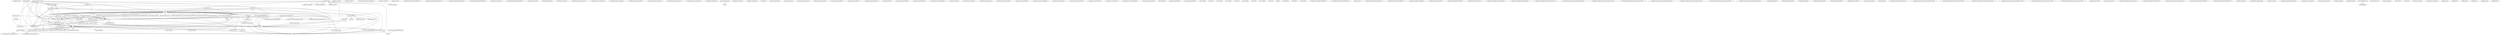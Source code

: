 digraph {
	"messages.[1].bot_id" [label="messages.[1].bot_id" shape=oval]
	"/api/conversations.history" [label="/api/conversations.history" shape=rectangle]
	"messages.[1].bot_link" [label="messages.[1].bot_link" shape=oval]
	"/api/conversations.history" [label="/api/conversations.history" shape=rectangle]
	"messages.[2].edited.ts" [label="messages.[2].edited.ts" shape=oval]
	"/api/conversations.history" [label="/api/conversations.history" shape=rectangle]
	"/api/conversations.history" [label="/api/conversations.history" shape=rectangle]
	"/api/conversations.history" [label="/api/conversations.history" shape=rectangle]
	"messages.[2].attachments.[0].callback_id" [label="messages.[2].attachments.[0].callback_id" shape=oval]
	"/api/conversations.history" [label="/api/conversations.history" shape=rectangle]
	"message.client_msg_id" [label="message.client_msg_id" shape=oval]
	"/api/conversations.history" [label="/api/conversations.history" shape=rectangle]
	"/api/chat.postMessage" [label="/api/chat.postMessage" shape=rectangle]
	"/api/chat.postMessage" [label="/api/chat.postMessage" shape=rectangle]
	"/api/chat.postMessage" [label="/api/chat.postMessage" shape=rectangle]
	"/api/chat.postMessage" [label="/api/chat.postMessage" shape=rectangle]
	"/api/pins.list" [label="/api/pins.list" shape=rectangle]
	"/api/pins.list" [label="/api/pins.list" shape=rectangle]
	"/api/messages.list" [label="/api/messages.list" shape=rectangle]
	"/api/messages.list" [label="/api/messages.list" shape=rectangle]
	"/api/conversations.open" [label="/api/conversations.open" shape=rectangle]
	"/api/conversations.open" [label="/api/conversations.open" shape=rectangle]
	"messages.[1].old_name" [label="messages.[1].old_name" shape=oval]
	"/api/conversations.history" [label="/api/conversations.history" shape=rectangle]
	"messages.[1].name" [label="messages.[1].name" shape=oval]
	"/api/conversations.history" [label="/api/conversations.history" shape=rectangle]
	"messages.[4].attachments.[0].author_link" [label="messages.[4].attachments.[0].author_link" shape=oval]
	"/api/conversations.history" [label="/api/conversations.history" shape=rectangle]
	"/api/conversations.history" [label="/api/conversations.history" shape=rectangle]
	"/api/conversations.history" [label="/api/conversations.history" shape=rectangle]
	"/api/conversations.history" [label="/api/conversations.history" shape=rectangle]
	"/api/conversations.history" [label="/api/conversations.history" shape=rectangle]
	"messages.[4].attachments.[0].mrkdwn_in.[1]" [label="messages.[4].attachments.[0].mrkdwn_in.[1]" shape=oval]
	"/api/conversations.history" [label="/api/conversations.history" shape=rectangle]
	"/api/conversations.history" [label="/api/conversations.history" shape=rectangle]
	"/api/conversations.history" [label="/api/conversations.history" shape=rectangle]
	"/api/conversations.history" [label="/api/conversations.history" shape=rectangle]
	"/api/conversations.history" [label="/api/conversations.history" shape=rectangle]
	"messages.[5].attachments.[0].callback_id" [label="messages.[5].attachments.[0].callback_id" shape=oval]
	"/api/conversations.history" [label="/api/conversations.history" shape=rectangle]
	"/api/conversations.history" [label="/api/conversations.history" shape=rectangle]
	"/api/conversations.history" [label="/api/conversations.history" shape=rectangle]
	"/api/conversations.history" [label="/api/conversations.history" shape=rectangle]
	"/api/conversations.history" [label="/api/conversations.history" shape=rectangle]
	"messages.[6].attachments.[0].callback_id" [label="messages.[6].attachments.[0].callback_id" shape=oval]
	"/api/conversations.history" [label="/api/conversations.history" shape=rectangle]
	"messages.[11].client_msg_id" [label="messages.[11].client_msg_id" shape=oval]
	"/api/conversations.history" [label="/api/conversations.history" shape=rectangle]
	"/api/conversations.history" [label="/api/conversations.history" shape=rectangle]
	"/api/conversations.history" [label="/api/conversations.history" shape=rectangle]
	"messages.[0].attachments.[0].callback_id" [label="messages.[0].attachments.[0].callback_id" shape=oval]
	"/api/conversations.history" [label="/api/conversations.history" shape=rectangle]
	"messages.[2].latest_reply" [label="messages.[2].latest_reply" shape=oval]
	"/api/conversations.history" [label="/api/conversations.history" shape=rectangle]
	"messages.[8].client_msg_id" [label="messages.[8].client_msg_id" shape=oval]
	"/api/conversations.history" [label="/api/conversations.history" shape=rectangle]
	"connections.[0].team.name" [label="connections.[0].team.name" shape=oval]
	"/api/conversations.teamConnections" [label="/api/conversations.teamConnections" shape=rectangle]
	"connections.[0].team.icon.image_34" [label="connections.[0].team.icon.image_34" shape=oval]
	"/api/conversations.teamConnections" [label="/api/conversations.teamConnections" shape=rectangle]
	"connections.[0].team.icon.image_44" [label="connections.[0].team.icon.image_44" shape=oval]
	"/api/conversations.teamConnections" [label="/api/conversations.teamConnections" shape=rectangle]
	"connections.[0].team.icon.image_68" [label="connections.[0].team.icon.image_68" shape=oval]
	"/api/conversations.teamConnections" [label="/api/conversations.teamConnections" shape=rectangle]
	"connections.[0].team.icon.image_88" [label="connections.[0].team.icon.image_88" shape=oval]
	"/api/conversations.teamConnections" [label="/api/conversations.teamConnections" shape=rectangle]
	"connections.[0].team.icon.image_102" [label="connections.[0].team.icon.image_102" shape=oval]
	"/api/conversations.teamConnections" [label="/api/conversations.teamConnections" shape=rectangle]
	"connections.[0].team.icon.image_132" [label="connections.[0].team.icon.image_132" shape=oval]
	"/api/conversations.teamConnections" [label="/api/conversations.teamConnections" shape=rectangle]
	"connections.[0].team.icon.image_230" [label="connections.[0].team.icon.image_230" shape=oval]
	"/api/conversations.teamConnections" [label="/api/conversations.teamConnections" shape=rectangle]
	"connections.[0].team.domain" [label="connections.[0].team.domain" shape=oval]
	"/api/conversations.teamConnections" [label="/api/conversations.teamConnections" shape=rectangle]
	status [label=status shape=oval]
	"/api/channels.suggestions" [label="/api/channels.suggestions" shape=rectangle]
	"suggestion_types_tried.[1]" [label="suggestion_types_tried.[1]" shape=oval]
	"/api/channels.suggestions" [label="/api/channels.suggestions" shape=rectangle]
	"suggestion_types_tried.[2]" [label="suggestion_types_tried.[2]" shape=oval]
	"/api/channels.suggestions" [label="/api/channels.suggestions" shape=rectangle]
	"channel.latest.old_name" [label="channel.latest.old_name" shape=oval]
	"/api/conversations.rename" [label="/api/conversations.rename" shape=rectangle]
	"users.U01DFLC5JCS.next_dnd_start_ts" [label="users.U01DFLC5JCS.next_dnd_start_ts" shape=oval]
	"/api/dnd.teamInfo" [label="/api/dnd.teamInfo" shape=rectangle]
	"users.U01DFLC5JCS.next_dnd_end_ts" [label="users.U01DFLC5JCS.next_dnd_end_ts" shape=oval]
	"/api/dnd.teamInfo" [label="/api/dnd.teamInfo" shape=rectangle]
	"ims.[0].latest" [label="ims.[0].latest" shape=oval]
	"/api/client.counts" [label="/api/client.counts" shape=rectangle]
	"/api/client.counts" [label="/api/client.counts" shape=rectangle]
	"/api/client.counts" [label="/api/client.counts" shape=rectangle]
	"users.bots" [label="users.bots" shape=oval]
	"/api/team.counts" [label="/api/team.counts" shape=rectangle]
	"app_actions.[0].app_name" [label="app_actions.[0].app_name" shape=oval]
	"/api/apps.actions.v2.list" [label="/api/apps.actions.v2.list" shape=rectangle]
	"app_actions.[0].team_id" [label="app_actions.[0].team_id" shape=oval]
	"/api/apps.actions.v2.list" [label="/api/apps.actions.v2.list" shape=rectangle]
	"app_actions.[0].icons.image_32" [label="app_actions.[0].icons.image_32" shape=oval]
	"/api/apps.actions.v2.list" [label="/api/apps.actions.v2.list" shape=rectangle]
	"app_actions.[0].icons.image_48" [label="app_actions.[0].icons.image_48" shape=oval]
	"/api/apps.actions.v2.list" [label="/api/apps.actions.v2.list" shape=rectangle]
	"app_actions.[0].icons.image_64" [label="app_actions.[0].icons.image_64" shape=oval]
	"/api/apps.actions.v2.list" [label="/api/apps.actions.v2.list" shape=rectangle]
	"app_actions.[0].icons.image_72" [label="app_actions.[0].icons.image_72" shape=oval]
	"/api/apps.actions.v2.list" [label="/api/apps.actions.v2.list" shape=rectangle]
	"app_actions.[0].actions.[0].action_id" [label="app_actions.[0].actions.[0].action_id" shape=oval]
	"/api/apps.actions.v2.list" [label="/api/apps.actions.v2.list" shape=rectangle]
	"app_actions.[0].app_id" [label="app_actions.[0].app_id" shape=oval]
	"/api/apps.actions.v2.list" [label="/api/apps.actions.v2.list" shape=rectangle]
	"/api/apps.actions.v2.list" [label="/api/apps.actions.v2.list" shape=rectangle]
	"/api/apps.actions.v2.list" [label="/api/apps.actions.v2.list" shape=rectangle]
	"app_actions.[0].actions.[0].name" [label="app_actions.[0].actions.[0].name" shape=oval]
	"/api/apps.actions.v2.list" [label="/api/apps.actions.v2.list" shape=rectangle]
	"app_actions.[0].actions.[0].desc" [label="app_actions.[0].actions.[0].desc" shape=oval]
	"/api/apps.actions.v2.list" [label="/api/apps.actions.v2.list" shape=rectangle]
	"/api/apps.actions.v2.list" [label="/api/apps.actions.v2.list" shape=rectangle]
	"/api/apps.actions.v2.list" [label="/api/apps.actions.v2.list" shape=rectangle]
	"app_actions.[0].actions.[0].callback_id" [label="app_actions.[0].actions.[0].callback_id" shape=oval]
	"/api/apps.actions.v2.list" [label="/api/apps.actions.v2.list" shape=rectangle]
	"app_actions.[1].team_id" [label="app_actions.[1].team_id" shape=oval]
	"/api/apps.actions.v2.list" [label="/api/apps.actions.v2.list" shape=rectangle]
	"app_actions.[1].icons.image_32" [label="app_actions.[1].icons.image_32" shape=oval]
	"/api/apps.actions.v2.list" [label="/api/apps.actions.v2.list" shape=rectangle]
	"app_actions.[1].icons.image_64" [label="app_actions.[1].icons.image_64" shape=oval]
	"/api/apps.actions.v2.list" [label="/api/apps.actions.v2.list" shape=rectangle]
	"app_actions.[1].actions.[0].action_id" [label="app_actions.[1].actions.[0].action_id" shape=oval]
	"/api/apps.actions.v2.list" [label="/api/apps.actions.v2.list" shape=rectangle]
	"app_actions.[1].actions.[0].name" [label="app_actions.[1].actions.[0].name" shape=oval]
	"/api/apps.actions.v2.list" [label="/api/apps.actions.v2.list" shape=rectangle]
	"/api/apps.actions.v2.list" [label="/api/apps.actions.v2.list" shape=rectangle]
	"/api/apps.actions.v2.list" [label="/api/apps.actions.v2.list" shape=rectangle]
	"/api/apps.actions.v2.list" [label="/api/apps.actions.v2.list" shape=rectangle]
	"/api/apps.actions.v2.list" [label="/api/apps.actions.v2.list" shape=rectangle]
	"app_actions.[1].actions.[0].callback_id" [label="app_actions.[1].actions.[0].callback_id" shape=oval]
	"/api/apps.actions.v2.list" [label="/api/apps.actions.v2.list" shape=rectangle]
	"app_actions.[1].actions.[0].type" [label="app_actions.[1].actions.[0].type" shape=oval]
	"/api/apps.actions.v2.list" [label="/api/apps.actions.v2.list" shape=rectangle]
	"/api/apps.actions.v2.list" [label="/api/apps.actions.v2.list" shape=rectangle]
	"/api/apps.actions.v2.list" [label="/api/apps.actions.v2.list" shape=rectangle]
	"app_actions.[1].actions.[1].action_id" [label="app_actions.[1].actions.[1].action_id" shape=oval]
	"/api/apps.actions.v2.list" [label="/api/apps.actions.v2.list" shape=rectangle]
	"app_actions.[1].actions.[1].name" [label="app_actions.[1].actions.[1].name" shape=oval]
	"/api/apps.actions.v2.list" [label="/api/apps.actions.v2.list" shape=rectangle]
	"app_actions.[1].actions.[1].desc" [label="app_actions.[1].actions.[1].desc" shape=oval]
	"/api/apps.actions.v2.list" [label="/api/apps.actions.v2.list" shape=rectangle]
	"/api/apps.actions.v2.list" [label="/api/apps.actions.v2.list" shape=rectangle]
	"/api/apps.actions.v2.list" [label="/api/apps.actions.v2.list" shape=rectangle]
	"app_actions.[1].actions.[1].callback_id" [label="app_actions.[1].actions.[1].callback_id" shape=oval]
	"/api/apps.actions.v2.list" [label="/api/apps.actions.v2.list" shape=rectangle]
	"app_actions.[1].actions.[1].type" [label="app_actions.[1].actions.[1].type" shape=oval]
	"/api/apps.actions.v2.list" [label="/api/apps.actions.v2.list" shape=rectangle]
	app_actions_cache_ts [label=app_actions_cache_ts shape=oval]
	"/api/apps.actions.v2.list" [label="/api/apps.actions.v2.list" shape=rectangle]
	"items.[0].created" [label="items.[0].created" shape=oval]
	"/api/pins.list" [label="/api/pins.list" shape=rectangle]
	"items.[0].message.edited.ts" [label="items.[0].message.edited.ts" shape=oval]
	"/api/pins.list" [label="/api/pins.list" shape=rectangle]
	"items.[0].message.permalink" [label="items.[0].message.permalink" shape=oval]
	"/api/pins.list" [label="/api/pins.list" shape=rectangle]
	"ims.[1].created" [label="ims.[1].created" shape=oval]
	"/api/im.list" [label="/api/im.list" shape=rectangle]
	"/api/im.list" [label="/api/im.list" shape=rectangle]
	"/api/im.list" [label="/api/im.list" shape=rectangle]
	"ims.[1].user" [label="ims.[1].user" shape=oval]
	"/api/im.list" [label="/api/im.list" shape=rectangle]
	"ims.[4].created" [label="ims.[4].created" shape=oval]
	"/api/im.list" [label="/api/im.list" shape=rectangle]
	"ims.[5].created" [label="ims.[5].created" shape=oval]
	"/api/im.list" [label="/api/im.list" shape=rectangle]
	"ims.[5].user" [label="ims.[5].user" shape=oval]
	"/api/im.list" [label="/api/im.list" shape=rectangle]
	"ims.[6].created" [label="ims.[6].created" shape=oval]
	"/api/im.list" [label="/api/im.list" shape=rectangle]
	"ims.[6].user" [label="ims.[6].user" shape=oval]
	"/api/im.list" [label="/api/im.list" shape=rectangle]
	"ims.[7].created" [label="ims.[7].created" shape=oval]
	"/api/im.list" [label="/api/im.list" shape=rectangle]
	"ims.[7].user" [label="ims.[7].user" shape=oval]
	"/api/im.list" [label="/api/im.list" shape=rectangle]
	"ims.[8].id" [label="ims.[8].id" shape=oval]
	"/api/im.list" [label="/api/im.list" shape=rectangle]
	"/api/client.counts" [label="/api/client.counts" shape=rectangle]
	"/api/client.counts" [label="/api/client.counts" shape=rectangle]
	"/api/client.counts" [label="/api/client.counts" shape=rectangle]
	"/api/client.counts" [label="/api/client.counts" shape=rectangle]
	"ims.[8].created" [label="ims.[8].created" shape=oval]
	"/api/im.list" [label="/api/im.list" shape=rectangle]
	"ims.[8].latest" [label="ims.[8].latest" shape=oval]
	"/api/im.list" [label="/api/im.list" shape=rectangle]
	"/api/client.counts" [label="/api/client.counts" shape=rectangle]
	"/api/client.counts" [label="/api/client.counts" shape=rectangle]
	"/api/client.counts" [label="/api/client.counts" shape=rectangle]
	"/api/client.counts" [label="/api/client.counts" shape=rectangle]
	"/api/client.counts" [label="/api/client.counts" shape=rectangle]
	"/api/client.counts" [label="/api/client.counts" shape=rectangle]
	"/api/client.counts" [label="/api/client.counts" shape=rectangle]
	"/api/client.counts" [label="/api/client.counts" shape=rectangle]
	"ims.[9].created" [label="ims.[9].created" shape=oval]
	"/api/im.list" [label="/api/im.list" shape=rectangle]
	"draft.id" [label="draft.id" shape=oval]
	"/api/chat.postMessage" [label="/api/chat.postMessage" shape=rectangle]
	"/api/drafts.create" [label="/api/drafts.create" shape=rectangle]
	"/api/drafts.create" [label="/api/drafts.create" shape=rectangle]
	"channel.user" [label="channel.user" shape=oval]
	"/api/conversations.open" [label="/api/conversations.open" shape=rectangle]
	"/api/conversations.history" [label="/api/conversations.history" shape=rectangle]
	"/api/conversations.history" [label="/api/conversations.history" shape=rectangle]
	"/api/conversations.history" [label="/api/conversations.history" shape=rectangle]
	"/api/conversations.history" [label="/api/conversations.history" shape=rectangle]
	"/api/conversations.history" [label="/api/conversations.history" shape=rectangle]
	"/api/conversations.history" [label="/api/conversations.history" shape=rectangle]
	"/api/conversations.history" [label="/api/conversations.history" shape=rectangle]
	"/api/conversations.history" [label="/api/conversations.history" shape=rectangle]
	"/api/conversations.history" [label="/api/conversations.history" shape=rectangle]
	"/api/conversations.history" [label="/api/conversations.history" shape=rectangle]
	"/api/conversations.history" [label="/api/conversations.history" shape=rectangle]
	"/api/conversations.history" [label="/api/conversations.history" shape=rectangle]
	"/api/conversations.history" [label="/api/conversations.history" shape=rectangle]
	"/api/conversations.history" [label="/api/conversations.history" shape=rectangle]
	"/api/conversations.history" [label="/api/conversations.history" shape=rectangle]
	"/api/conversations.history" [label="/api/conversations.history" shape=rectangle]
	"/api/conversations.history" [label="/api/conversations.history" shape=rectangle]
	"/api/conversations.history" [label="/api/conversations.history" shape=rectangle]
	"/api/conversations.history" [label="/api/conversations.history" shape=rectangle]
	"/api/conversations.history" [label="/api/conversations.history" shape=rectangle]
	"/api/conversations.history" [label="/api/conversations.history" shape=rectangle]
	"/api/conversations.history" [label="/api/conversations.history" shape=rectangle]
	"/api/conversations.history" [label="/api/conversations.history" shape=rectangle]
	"/api/conversations.history" [label="/api/conversations.history" shape=rectangle]
	"/api/conversations.history" [label="/api/conversations.history" shape=rectangle]
	"/api/conversations.history" [label="/api/conversations.history" shape=rectangle]
	"/api/conversations.history" [label="/api/conversations.history" shape=rectangle]
	"/api/conversations.history" [label="/api/conversations.history" shape=rectangle]
	"/api/conversations.history" [label="/api/conversations.history" shape=rectangle]
	"/api/conversations.history" [label="/api/conversations.history" shape=rectangle]
	"/api/conversations.history" [label="/api/conversations.history" shape=rectangle]
	"/api/conversations.history" [label="/api/conversations.history" shape=rectangle]
	"/api/conversations.history" [label="/api/conversations.history" shape=rectangle]
	"/api/conversations.history" [label="/api/conversations.history" shape=rectangle]
	"/api/conversations.history" [label="/api/conversations.history" shape=rectangle]
	"/api/conversations.history" [label="/api/conversations.history" shape=rectangle]
	"/api/conversations.history" [label="/api/conversations.history" shape=rectangle]
	"/api/conversations.history" [label="/api/conversations.history" shape=rectangle]
	"/api/conversations.rename" [label="/api/conversations.rename" shape=rectangle]
	"/api/conversations.rename" [label="/api/conversations.rename" shape=rectangle]
	"/api/conversations.rename" [label="/api/conversations.rename" shape=rectangle]
	"/api/conversations.rename" [label="/api/conversations.rename" shape=rectangle]
	"/api/conversations.rename" [label="/api/conversations.rename" shape=rectangle]
	"/api/conversations.rename" [label="/api/conversations.rename" shape=rectangle]
	"/api/conversations.kick" [label="/api/conversations.kick" shape=rectangle]
	"/api/conversations.kick" [label="/api/conversations.kick" shape=rectangle]
	"/api/conversations.invite" [label="/api/conversations.invite" shape=rectangle]
	"/api/conversations.invite" [label="/api/conversations.invite" shape=rectangle]
	"/api/chat.postMessage" [label="/api/chat.postMessage" shape=rectangle]
	"/api/chat.postMessage" [label="/api/chat.postMessage" shape=rectangle]
	"/api/pins.list" [label="/api/pins.list" shape=rectangle]
	"/api/pins.list" [label="/api/pins.list" shape=rectangle]
	"/api/pins.list" [label="/api/pins.list" shape=rectangle]
	"/api/pins.list" [label="/api/pins.list" shape=rectangle]
	"/api/pins.list" [label="/api/pins.list" shape=rectangle]
	"/api/pins.list" [label="/api/pins.list" shape=rectangle]
	"/api/im.list" [label="/api/im.list" shape=rectangle]
	"/api/im.list" [label="/api/im.list" shape=rectangle]
	"/api/im.list" [label="/api/im.list" shape=rectangle]
	"/api/im.list" [label="/api/im.list" shape=rectangle]
	"/api/im.list" [label="/api/im.list" shape=rectangle]
	"/api/im.list" [label="/api/im.list" shape=rectangle]
	"/api/im.list" [label="/api/im.list" shape=rectangle]
	"/api/im.list" [label="/api/im.list" shape=rectangle]
	"/api/im.list" [label="/api/im.list" shape=rectangle]
	"/api/im.list" [label="/api/im.list" shape=rectangle]
	"/api/messages.list" [label="/api/messages.list" shape=rectangle]
	"/api/messages.list" [label="/api/messages.list" shape=rectangle]
	"/api/drafts.create" [label="/api/drafts.create" shape=rectangle]
	"/api/drafts.create" [label="/api/drafts.create" shape=rectangle]
	"/api/chat.postMessage" [label="/api/chat.postMessage" shape=rectangle]
	"/api/chat.postMessage" [label="/api/chat.postMessage" shape=rectangle]
	"/api/conversations.invite" [label="/api/conversations.invite" shape=rectangle]
	"/api/conversations.invite" [label="/api/conversations.invite" shape=rectangle]
	"/api/conversations.invite" [label="/api/conversations.invite" shape=rectangle]
	"/api/conversations.invite" [label="/api/conversations.invite" shape=rectangle]
	"/api/conversations.join" [label="/api/conversations.join" shape=rectangle]
	"/api/conversations.join" [label="/api/conversations.join" shape=rectangle]
	"/api/conversations.history" [label="/api/conversations.history" shape=rectangle]
	"/api/conversations.history" [label="/api/conversations.history" shape=rectangle]
	"/api/conversations.history" [label="/api/conversations.history" shape=rectangle]
	"/api/conversations.history" [label="/api/conversations.history" shape=rectangle]
	"/api/conversations.history" [label="/api/conversations.history" shape=rectangle]
	"/api/conversations.history" [label="/api/conversations.history" shape=rectangle]
	"/api/conversations.history" [label="/api/conversations.history" shape=rectangle]
	"/api/conversations.history" [label="/api/conversations.history" shape=rectangle]
	"/api/conversations.history" [label="/api/conversations.history" shape=rectangle]
	"/api/conversations.history" [label="/api/conversations.history" shape=rectangle]
	"/api/conversations.history" [label="/api/conversations.history" shape=rectangle]
	"/api/conversations.history" [label="/api/conversations.history" shape=rectangle]
	"/api/conversations.history" [label="/api/conversations.history" shape=rectangle]
	"/api/conversations.history" [label="/api/conversations.history" shape=rectangle]
	"/api/conversations.history" [label="/api/conversations.history" shape=rectangle]
	"/api/conversations.history" [label="/api/conversations.history" shape=rectangle]
	"/api/conversations.history" [label="/api/conversations.history" shape=rectangle]
	"/api/conversations.history" [label="/api/conversations.history" shape=rectangle]
	"/api/conversations.history" [label="/api/conversations.history" shape=rectangle]
	"/api/conversations.history" [label="/api/conversations.history" shape=rectangle]
	"/api/conversations.history" [label="/api/conversations.history" shape=rectangle]
	"/api/conversations.history" [label="/api/conversations.history" shape=rectangle]
	"/api/conversations.history" [label="/api/conversations.history" shape=rectangle]
	"/api/conversations.history" [label="/api/conversations.history" shape=rectangle]
	"/api/conversations.history" [label="/api/conversations.history" shape=rectangle]
	"/api/conversations.history" [label="/api/conversations.history" shape=rectangle]
	"/api/conversations.history" [label="/api/conversations.history" shape=rectangle]
	"/api/conversations.history" [label="/api/conversations.history" shape=rectangle]
	"/api/conversations.history" [label="/api/conversations.history" shape=rectangle]
	"/api/conversations.history" [label="/api/conversations.history" shape=rectangle]
	"/api/conversations.history" [label="/api/conversations.history" shape=rectangle]
	"/api/conversations.history" [label="/api/conversations.history" shape=rectangle]
	"/api/conversations.history" [label="/api/conversations.history" shape=rectangle]
	"/api/conversations.history" [label="/api/conversations.history" shape=rectangle]
	"/api/activity.mentions" [label="/api/activity.mentions" shape=rectangle]
	"/api/activity.mentions" [label="/api/activity.mentions" shape=rectangle]
	"/api/activity.mentions" [label="/api/activity.mentions" shape=rectangle]
	"/api/activity.mentions" [label="/api/activity.mentions" shape=rectangle]
	"/api/activity.mentions" [label="/api/activity.mentions" shape=rectangle]
	"/api/activity.mentions" [label="/api/activity.mentions" shape=rectangle]
	"/api/conversations.history" [label="/api/conversations.history" shape=rectangle]
	"/api/conversations.history" [label="/api/conversations.history" shape=rectangle]
	"/api/conversations.history" [label="/api/conversations.history" shape=rectangle]
	"/api/conversations.history" [label="/api/conversations.history" shape=rectangle]
	"/api/conversations.history" [label="/api/conversations.history" shape=rectangle]
	"/api/conversations.history" [label="/api/conversations.history" shape=rectangle]
	"/api/conversations.history" [label="/api/conversations.history" shape=rectangle]
	"/api/conversations.history" [label="/api/conversations.history" shape=rectangle]
	"/api/conversations.history" [label="/api/conversations.history" shape=rectangle]
	"/api/conversations.history" [label="/api/conversations.history" shape=rectangle]
	"/api/conversations.history" [label="/api/conversations.history" shape=rectangle]
	"/api/conversations.history" [label="/api/conversations.history" shape=rectangle]
	"/api/conversations.history" [label="/api/conversations.history" shape=rectangle]
	"/api/conversations.history" [label="/api/conversations.history" shape=rectangle]
	"/api/users.admin.listSharedInvites" [label="/api/users.admin.listSharedInvites" shape=rectangle]
	"/api/users.admin.listSharedInvites" [label="/api/users.admin.listSharedInvites" shape=rectangle]
	"/api/screenhero.rooms.create" [label="/api/screenhero.rooms.create" shape=rectangle]
	"/api/screenhero.rooms.create" [label="/api/screenhero.rooms.create" shape=rectangle]
	"/api/dnd.teamInfo" [label="/api/dnd.teamInfo" shape=rectangle]
	"/api/dnd.teamInfo" [label="/api/dnd.teamInfo" shape=rectangle]
	"/api/im.list" [label="/api/im.list" shape=rectangle]
	"/api/im.list" [label="/api/im.list" shape=rectangle]
	"all_notifications_prefs.global.mobile_sound" [label="all_notifications_prefs.global.mobile_sound" shape=oval]
	"/api/users.prefs.setNotifications" [label="/api/users.prefs.setNotifications" shape=rectangle]
	"all_notifications_prefs.global.desktop_sound" [label="all_notifications_prefs.global.desktop_sound" shape=oval]
	"/api/users.prefs.setNotifications" [label="/api/users.prefs.setNotifications" shape=rectangle]
	"all_notifications_prefs.global.global_mobile" [label="all_notifications_prefs.global.global_mobile" shape=oval]
	"/api/users.prefs.setNotifications" [label="/api/users.prefs.setNotifications" shape=rectangle]
	"/api/users.prefs.setNotifications" [label="/api/users.prefs.setNotifications" shape=rectangle]
	"/api/users.prefs.setNotifications" [label="/api/users.prefs.setNotifications" shape=rectangle]
	"/api/users.prefs.setNotifications" [label="/api/users.prefs.setNotifications" shape=rectangle]
	"/api/users.prefs.setNotifications" [label="/api/users.prefs.setNotifications" shape=rectangle]
	"/api/users.prefs.setNotifications" [label="/api/users.prefs.setNotifications" shape=rectangle]
	"/api/users.prefs.setNotifications" [label="/api/users.prefs.setNotifications" shape=rectangle]
	"/api/users.prefs.setNotifications" [label="/api/users.prefs.setNotifications" shape=rectangle]
	"/api/users.prefs.setNotifications" [label="/api/users.prefs.setNotifications" shape=rectangle]
	"/api/users.prefs.setNotifications" [label="/api/users.prefs.setNotifications" shape=rectangle]
	"/api/users.prefs.setNotifications" [label="/api/users.prefs.setNotifications" shape=rectangle]
	"/api/users.prefs.setNotifications" [label="/api/users.prefs.setNotifications" shape=rectangle]
	"/api/users.prefs.setNotifications" [label="/api/users.prefs.setNotifications" shape=rectangle]
	"/api/users.prefs.setNotifications" [label="/api/users.prefs.setNotifications" shape=rectangle]
	"/api/users.prefs.setNotifications" [label="/api/users.prefs.setNotifications" shape=rectangle]
	"messages.[7].attachments.[0].callback_id" [label="messages.[7].attachments.[0].callback_id" shape=oval]
	"/api/activity.mentions" [label="/api/activity.mentions" shape=rectangle]
	"/api/conversations.history" [label="/api/conversations.history" shape=rectangle]
	"/api/conversations.history" [label="/api/conversations.history" shape=rectangle]
	"messages.[2].attachments.[0].mrkdwn_in.[0]" [label="messages.[2].attachments.[0].mrkdwn_in.[0]" shape=oval]
	"/api/activity.mentions" [label="/api/activity.mentions" shape=rectangle]
	"/api/conversations.history" [label="/api/conversations.history" shape=rectangle]
	"/api/conversations.history" [label="/api/conversations.history" shape=rectangle]
	"/api/conversations.history" [label="/api/conversations.history" shape=rectangle]
	"/api/conversations.history" [label="/api/conversations.history" shape=rectangle]
	"/api/conversations.history" [label="/api/conversations.history" shape=rectangle]
	"/api/conversations.history" [label="/api/conversations.history" shape=rectangle]
	"/api/conversations.history" [label="/api/conversations.history" shape=rectangle]
	"/api/conversations.history" [label="/api/conversations.history" shape=rectangle]
	"/api/conversations.history" [label="/api/conversations.history" shape=rectangle]
	"/api/conversations.history" [label="/api/conversations.history" shape=rectangle]
	"/api/conversations.history" [label="/api/conversations.history" shape=rectangle]
	"/api/conversations.history" [label="/api/conversations.history" shape=rectangle]
	"/api/conversations.history" [label="/api/conversations.history" shape=rectangle]
	"/api/conversations.history" [label="/api/conversations.history" shape=rectangle]
	"mentions.[2].type" [label="mentions.[2].type" shape=oval]
	"/api/activity.mentions" [label="/api/activity.mentions" shape=rectangle]
	"/api/activity.mentions" [label="/api/activity.mentions" shape=rectangle]
	"/api/activity.mentions" [label="/api/activity.mentions" shape=rectangle]
	"/api/activity.mentions" [label="/api/activity.mentions" shape=rectangle]
	"/api/activity.mentions" [label="/api/activity.mentions" shape=rectangle]
	"messages.[2].attachments.[0].author_name" [label="messages.[2].attachments.[0].author_name" shape=oval]
	"/api/activity.mentions" [label="/api/activity.mentions" shape=rectangle]
	"/api/conversations.history" [label="/api/conversations.history" shape=rectangle]
	"/api/conversations.history" [label="/api/conversations.history" shape=rectangle]
	"/api/conversations.history" [label="/api/conversations.history" shape=rectangle]
	"/api/conversations.history" [label="/api/conversations.history" shape=rectangle]
	"/api/conversations.history" [label="/api/conversations.history" shape=rectangle]
	"/api/conversations.history" [label="/api/conversations.history" shape=rectangle]
	"/api/conversations.history" [label="/api/conversations.history" shape=rectangle]
	"/api/conversations.history" [label="/api/conversations.history" shape=rectangle]
	"/api/conversations.history" [label="/api/conversations.history" shape=rectangle]
	"/api/conversations.history" [label="/api/conversations.history" shape=rectangle]
	"/api/conversations.history" [label="/api/conversations.history" shape=rectangle]
	"/api/conversations.history" [label="/api/conversations.history" shape=rectangle]
	"/api/conversations.history" [label="/api/conversations.history" shape=rectangle]
	"/api/conversations.history" [label="/api/conversations.history" shape=rectangle]
	"/api/conversations.history" [label="/api/conversations.history" shape=rectangle]
	"/api/conversations.history" [label="/api/conversations.history" shape=rectangle]
	"/api/activity.mentions" [label="/api/activity.mentions" shape=rectangle]
	"/api/activity.mentions" [label="/api/activity.mentions" shape=rectangle]
	"messages.[8].attachments.[0].callback_id" [label="messages.[8].attachments.[0].callback_id" shape=oval]
	"/api/activity.mentions" [label="/api/activity.mentions" shape=rectangle]
	"/api/conversations.history" [label="/api/conversations.history" shape=rectangle]
	"/api/conversations.history" [label="/api/conversations.history" shape=rectangle]
	"messages.[2].attachments.[0].fallback" [label="messages.[2].attachments.[0].fallback" shape=oval]
	"/api/activity.mentions" [label="/api/activity.mentions" shape=rectangle]
	"/api/conversations.history" [label="/api/conversations.history" shape=rectangle]
	"/api/conversations.history" [label="/api/conversations.history" shape=rectangle]
	"/api/conversations.history" [label="/api/conversations.history" shape=rectangle]
	"/api/conversations.history" [label="/api/conversations.history" shape=rectangle]
	"/api/conversations.history" [label="/api/conversations.history" shape=rectangle]
	"/api/conversations.history" [label="/api/conversations.history" shape=rectangle]
	"/api/conversations.history" [label="/api/conversations.history" shape=rectangle]
	"/api/conversations.history" [label="/api/conversations.history" shape=rectangle]
	"/api/conversations.history" [label="/api/conversations.history" shape=rectangle]
	"/api/conversations.history" [label="/api/conversations.history" shape=rectangle]
	"/api/conversations.history" [label="/api/conversations.history" shape=rectangle]
	"/api/conversations.history" [label="/api/conversations.history" shape=rectangle]
	"/api/activity.mentions" [label="/api/activity.mentions" shape=rectangle]
	"/api/activity.mentions" [label="/api/activity.mentions" shape=rectangle]
	"/api/conversations.history" [label="/api/conversations.history" shape=rectangle]
	"/api/conversations.history" [label="/api/conversations.history" shape=rectangle]
	"/api/conversations.history" [label="/api/conversations.history" shape=rectangle]
	"/api/conversations.history" [label="/api/conversations.history" shape=rectangle]
	"messages.[2].attachments.[0].title" [label="messages.[2].attachments.[0].title" shape=oval]
	"/api/activity.mentions" [label="/api/activity.mentions" shape=rectangle]
	"/api/conversations.history" [label="/api/conversations.history" shape=rectangle]
	"/api/conversations.history" [label="/api/conversations.history" shape=rectangle]
	"/api/conversations.history" [label="/api/conversations.history" shape=rectangle]
	"/api/conversations.history" [label="/api/conversations.history" shape=rectangle]
	"/api/conversations.history" [label="/api/conversations.history" shape=rectangle]
	"/api/conversations.history" [label="/api/conversations.history" shape=rectangle]
	"/api/conversations.history" [label="/api/conversations.history" shape=rectangle]
	"/api/conversations.history" [label="/api/conversations.history" shape=rectangle]
	"/api/conversations.history" [label="/api/conversations.history" shape=rectangle]
	"/api/conversations.history" [label="/api/conversations.history" shape=rectangle]
	"/api/conversations.history" [label="/api/conversations.history" shape=rectangle]
	"/api/conversations.history" [label="/api/conversations.history" shape=rectangle]
	"/api/activity.mentions" [label="/api/activity.mentions" shape=rectangle]
	"/api/activity.mentions" [label="/api/activity.mentions" shape=rectangle]
	"/api/conversations.history" [label="/api/conversations.history" shape=rectangle]
	"/api/conversations.history" [label="/api/conversations.history" shape=rectangle]
	"/api/conversations.history" [label="/api/conversations.history" shape=rectangle]
	"/api/conversations.history" [label="/api/conversations.history" shape=rectangle]
	"messages.[2].attachments.[0].title_link" [label="messages.[2].attachments.[0].title_link" shape=oval]
	"/api/activity.mentions" [label="/api/activity.mentions" shape=rectangle]
	"/api/conversations.history" [label="/api/conversations.history" shape=rectangle]
	"/api/conversations.history" [label="/api/conversations.history" shape=rectangle]
	"/api/conversations.history" [label="/api/conversations.history" shape=rectangle]
	"/api/conversations.history" [label="/api/conversations.history" shape=rectangle]
	"/api/conversations.history" [label="/api/conversations.history" shape=rectangle]
	"/api/conversations.history" [label="/api/conversations.history" shape=rectangle]
	"/api/conversations.history" [label="/api/conversations.history" shape=rectangle]
	"/api/conversations.history" [label="/api/conversations.history" shape=rectangle]
	"/api/conversations.history" [label="/api/conversations.history" shape=rectangle]
	"/api/conversations.history" [label="/api/conversations.history" shape=rectangle]
	"/api/conversations.history" [label="/api/conversations.history" shape=rectangle]
	"/api/conversations.history" [label="/api/conversations.history" shape=rectangle]
	"/api/activity.mentions" [label="/api/activity.mentions" shape=rectangle]
	"/api/activity.mentions" [label="/api/activity.mentions" shape=rectangle]
	"/api/conversations.history" [label="/api/conversations.history" shape=rectangle]
	"/api/conversations.history" [label="/api/conversations.history" shape=rectangle]
	"/api/conversations.history" [label="/api/conversations.history" shape=rectangle]
	"/api/conversations.history" [label="/api/conversations.history" shape=rectangle]
	"messages.[2].attachments.[0].color" [label="messages.[2].attachments.[0].color" shape=oval]
	"/api/activity.mentions" [label="/api/activity.mentions" shape=rectangle]
	"/api/conversations.history" [label="/api/conversations.history" shape=rectangle]
	"/api/conversations.history" [label="/api/conversations.history" shape=rectangle]
	"/api/conversations.history" [label="/api/conversations.history" shape=rectangle]
	"/api/conversations.history" [label="/api/conversations.history" shape=rectangle]
	"/api/conversations.history" [label="/api/conversations.history" shape=rectangle]
	"/api/conversations.history" [label="/api/conversations.history" shape=rectangle]
	"/api/conversations.history" [label="/api/conversations.history" shape=rectangle]
	"/api/conversations.history" [label="/api/conversations.history" shape=rectangle]
	"/api/conversations.history" [label="/api/conversations.history" shape=rectangle]
	"/api/conversations.history" [label="/api/conversations.history" shape=rectangle]
	"/api/conversations.history" [label="/api/conversations.history" shape=rectangle]
	"/api/conversations.history" [label="/api/conversations.history" shape=rectangle]
	"/api/conversations.history" [label="/api/conversations.history" shape=rectangle]
	"/api/conversations.history" [label="/api/conversations.history" shape=rectangle]
	"/api/conversations.history" [label="/api/conversations.history" shape=rectangle]
	"/api/conversations.history" [label="/api/conversations.history" shape=rectangle]
	"/api/activity.mentions" [label="/api/activity.mentions" shape=rectangle]
	"/api/activity.mentions" [label="/api/activity.mentions" shape=rectangle]
	"messages.[2].attachments.[0].actions.[0].name" [label="messages.[2].attachments.[0].actions.[0].name" shape=oval]
	"/api/activity.mentions" [label="/api/activity.mentions" shape=rectangle]
	"/api/conversations.history" [label="/api/conversations.history" shape=rectangle]
	"/api/conversations.history" [label="/api/conversations.history" shape=rectangle]
	"/api/conversations.history" [label="/api/conversations.history" shape=rectangle]
	"/api/conversations.history" [label="/api/conversations.history" shape=rectangle]
	"/api/conversations.history" [label="/api/conversations.history" shape=rectangle]
	"/api/conversations.history" [label="/api/conversations.history" shape=rectangle]
	"/api/conversations.history" [label="/api/conversations.history" shape=rectangle]
	"/api/conversations.history" [label="/api/conversations.history" shape=rectangle]
	"/api/conversations.history" [label="/api/conversations.history" shape=rectangle]
	"/api/conversations.history" [label="/api/conversations.history" shape=rectangle]
	"/api/conversations.history" [label="/api/conversations.history" shape=rectangle]
	"/api/conversations.history" [label="/api/conversations.history" shape=rectangle]
	"/api/activity.mentions" [label="/api/activity.mentions" shape=rectangle]
	"/api/activity.mentions" [label="/api/activity.mentions" shape=rectangle]
	"/api/conversations.history" [label="/api/conversations.history" shape=rectangle]
	"/api/conversations.history" [label="/api/conversations.history" shape=rectangle]
	"/api/conversations.history" [label="/api/conversations.history" shape=rectangle]
	"/api/conversations.history" [label="/api/conversations.history" shape=rectangle]
	"messages.[2].attachments.[0].actions.[0].type" [label="messages.[2].attachments.[0].actions.[0].type" shape=oval]
	"/api/activity.mentions" [label="/api/activity.mentions" shape=rectangle]
	"/api/conversations.history" [label="/api/conversations.history" shape=rectangle]
	"/api/conversations.history" [label="/api/conversations.history" shape=rectangle]
	"/api/conversations.history" [label="/api/conversations.history" shape=rectangle]
	"/api/conversations.history" [label="/api/conversations.history" shape=rectangle]
	"/api/conversations.history" [label="/api/conversations.history" shape=rectangle]
	"/api/conversations.history" [label="/api/conversations.history" shape=rectangle]
	"/api/conversations.history" [label="/api/conversations.history" shape=rectangle]
	"/api/conversations.history" [label="/api/conversations.history" shape=rectangle]
	"/api/conversations.history" [label="/api/conversations.history" shape=rectangle]
	"/api/conversations.history" [label="/api/conversations.history" shape=rectangle]
	"/api/conversations.history" [label="/api/conversations.history" shape=rectangle]
	"/api/conversations.history" [label="/api/conversations.history" shape=rectangle]
	"/api/conversations.history" [label="/api/conversations.history" shape=rectangle]
	"/api/conversations.history" [label="/api/conversations.history" shape=rectangle]
	"/api/conversations.history" [label="/api/conversations.history" shape=rectangle]
	"/api/conversations.history" [label="/api/conversations.history" shape=rectangle]
	"/api/activity.mentions" [label="/api/activity.mentions" shape=rectangle]
	"/api/activity.mentions" [label="/api/activity.mentions" shape=rectangle]
	"messages.[2].attachments.[0].actions.[0].data_source" [label="messages.[2].attachments.[0].actions.[0].data_source" shape=oval]
	"/api/activity.mentions" [label="/api/activity.mentions" shape=rectangle]
	"/api/conversations.history" [label="/api/conversations.history" shape=rectangle]
	"/api/conversations.history" [label="/api/conversations.history" shape=rectangle]
	"/api/conversations.history" [label="/api/conversations.history" shape=rectangle]
	"/api/conversations.history" [label="/api/conversations.history" shape=rectangle]
	"/api/conversations.history" [label="/api/conversations.history" shape=rectangle]
	"/api/conversations.history" [label="/api/conversations.history" shape=rectangle]
	"/api/conversations.history" [label="/api/conversations.history" shape=rectangle]
	"/api/conversations.history" [label="/api/conversations.history" shape=rectangle]
	"/api/conversations.history" [label="/api/conversations.history" shape=rectangle]
	"/api/conversations.history" [label="/api/conversations.history" shape=rectangle]
	"/api/conversations.history" [label="/api/conversations.history" shape=rectangle]
	"/api/conversations.history" [label="/api/conversations.history" shape=rectangle]
	"/api/conversations.history" [label="/api/conversations.history" shape=rectangle]
	"/api/conversations.history" [label="/api/conversations.history" shape=rectangle]
	"/api/conversations.history" [label="/api/conversations.history" shape=rectangle]
	"/api/conversations.history" [label="/api/conversations.history" shape=rectangle]
	"/api/activity.mentions" [label="/api/activity.mentions" shape=rectangle]
	"/api/activity.mentions" [label="/api/activity.mentions" shape=rectangle]
	"messages.[2].attachments.[0].actions.[0].options.[0].value" [label="messages.[2].attachments.[0].actions.[0].options.[0].value" shape=oval]
	"/api/activity.mentions" [label="/api/activity.mentions" shape=rectangle]
	"/api/conversations.history" [label="/api/conversations.history" shape=rectangle]
	"/api/conversations.history" [label="/api/conversations.history" shape=rectangle]
	"/api/conversations.history" [label="/api/conversations.history" shape=rectangle]
	"/api/conversations.history" [label="/api/conversations.history" shape=rectangle]
	"/api/conversations.history" [label="/api/conversations.history" shape=rectangle]
	"/api/conversations.history" [label="/api/conversations.history" shape=rectangle]
	"/api/conversations.history" [label="/api/conversations.history" shape=rectangle]
	"/api/conversations.history" [label="/api/conversations.history" shape=rectangle]
	"/api/conversations.history" [label="/api/conversations.history" shape=rectangle]
	"/api/conversations.history" [label="/api/conversations.history" shape=rectangle]
	"/api/conversations.history" [label="/api/conversations.history" shape=rectangle]
	"/api/conversations.history" [label="/api/conversations.history" shape=rectangle]
	"/api/activity.mentions" [label="/api/activity.mentions" shape=rectangle]
	"/api/activity.mentions" [label="/api/activity.mentions" shape=rectangle]
	"/api/conversations.history" [label="/api/conversations.history" shape=rectangle]
	"/api/conversations.history" [label="/api/conversations.history" shape=rectangle]
	"/api/conversations.history" [label="/api/conversations.history" shape=rectangle]
	"/api/conversations.history" [label="/api/conversations.history" shape=rectangle]
	"messages.[2].attachments.[0].actions.[0].options.[1].value" [label="messages.[2].attachments.[0].actions.[0].options.[1].value" shape=oval]
	"/api/activity.mentions" [label="/api/activity.mentions" shape=rectangle]
	"/api/conversations.history" [label="/api/conversations.history" shape=rectangle]
	"/api/conversations.history" [label="/api/conversations.history" shape=rectangle]
	"/api/conversations.history" [label="/api/conversations.history" shape=rectangle]
	"/api/conversations.history" [label="/api/conversations.history" shape=rectangle]
	"/api/conversations.history" [label="/api/conversations.history" shape=rectangle]
	"/api/conversations.history" [label="/api/conversations.history" shape=rectangle]
	"/api/conversations.history" [label="/api/conversations.history" shape=rectangle]
	"/api/conversations.history" [label="/api/conversations.history" shape=rectangle]
	"/api/conversations.history" [label="/api/conversations.history" shape=rectangle]
	"/api/conversations.history" [label="/api/conversations.history" shape=rectangle]
	"/api/conversations.history" [label="/api/conversations.history" shape=rectangle]
	"/api/conversations.history" [label="/api/conversations.history" shape=rectangle]
	"/api/activity.mentions" [label="/api/activity.mentions" shape=rectangle]
	"/api/activity.mentions" [label="/api/activity.mentions" shape=rectangle]
	"/api/conversations.history" [label="/api/conversations.history" shape=rectangle]
	"/api/conversations.history" [label="/api/conversations.history" shape=rectangle]
	"/api/conversations.history" [label="/api/conversations.history" shape=rectangle]
	"/api/conversations.history" [label="/api/conversations.history" shape=rectangle]
	"messages.[2].attachments.[0].actions.[0].options.[2].value" [label="messages.[2].attachments.[0].actions.[0].options.[2].value" shape=oval]
	"/api/activity.mentions" [label="/api/activity.mentions" shape=rectangle]
	"/api/conversations.history" [label="/api/conversations.history" shape=rectangle]
	"/api/conversations.history" [label="/api/conversations.history" shape=rectangle]
	"/api/conversations.history" [label="/api/conversations.history" shape=rectangle]
	"/api/conversations.history" [label="/api/conversations.history" shape=rectangle]
	"/api/conversations.history" [label="/api/conversations.history" shape=rectangle]
	"/api/conversations.history" [label="/api/conversations.history" shape=rectangle]
	"/api/conversations.history" [label="/api/conversations.history" shape=rectangle]
	"/api/conversations.history" [label="/api/conversations.history" shape=rectangle]
	"/api/conversations.history" [label="/api/conversations.history" shape=rectangle]
	"/api/conversations.history" [label="/api/conversations.history" shape=rectangle]
	"/api/conversations.history" [label="/api/conversations.history" shape=rectangle]
	"/api/conversations.history" [label="/api/conversations.history" shape=rectangle]
	"/api/activity.mentions" [label="/api/activity.mentions" shape=rectangle]
	"/api/activity.mentions" [label="/api/activity.mentions" shape=rectangle]
	"/api/conversations.history" [label="/api/conversations.history" shape=rectangle]
	"/api/conversations.history" [label="/api/conversations.history" shape=rectangle]
	"/api/conversations.history" [label="/api/conversations.history" shape=rectangle]
	"/api/conversations.history" [label="/api/conversations.history" shape=rectangle]
	"messages.[2].attachments.[0].actions.[0].options.[3].value" [label="messages.[2].attachments.[0].actions.[0].options.[3].value" shape=oval]
	"/api/activity.mentions" [label="/api/activity.mentions" shape=rectangle]
	"/api/conversations.history" [label="/api/conversations.history" shape=rectangle]
	"/api/conversations.history" [label="/api/conversations.history" shape=rectangle]
	"/api/conversations.history" [label="/api/conversations.history" shape=rectangle]
	"/api/conversations.history" [label="/api/conversations.history" shape=rectangle]
	"/api/conversations.history" [label="/api/conversations.history" shape=rectangle]
	"/api/conversations.history" [label="/api/conversations.history" shape=rectangle]
	"/api/conversations.history" [label="/api/conversations.history" shape=rectangle]
	"/api/conversations.history" [label="/api/conversations.history" shape=rectangle]
	"/api/conversations.history" [label="/api/conversations.history" shape=rectangle]
	"/api/conversations.history" [label="/api/conversations.history" shape=rectangle]
	"/api/conversations.history" [label="/api/conversations.history" shape=rectangle]
	"/api/conversations.history" [label="/api/conversations.history" shape=rectangle]
	"/api/activity.mentions" [label="/api/activity.mentions" shape=rectangle]
	"/api/activity.mentions" [label="/api/activity.mentions" shape=rectangle]
	"/api/conversations.history" [label="/api/conversations.history" shape=rectangle]
	"/api/conversations.history" [label="/api/conversations.history" shape=rectangle]
	"/api/conversations.history" [label="/api/conversations.history" shape=rectangle]
	"/api/conversations.history" [label="/api/conversations.history" shape=rectangle]
	"messages.[2].attachments.[0].actions.[0].options.[4].value" [label="messages.[2].attachments.[0].actions.[0].options.[4].value" shape=oval]
	"/api/activity.mentions" [label="/api/activity.mentions" shape=rectangle]
	"/api/conversations.history" [label="/api/conversations.history" shape=rectangle]
	"/api/conversations.history" [label="/api/conversations.history" shape=rectangle]
	"/api/conversations.history" [label="/api/conversations.history" shape=rectangle]
	"/api/conversations.history" [label="/api/conversations.history" shape=rectangle]
	"/api/conversations.history" [label="/api/conversations.history" shape=rectangle]
	"/api/conversations.history" [label="/api/conversations.history" shape=rectangle]
	"/api/conversations.history" [label="/api/conversations.history" shape=rectangle]
	"/api/conversations.history" [label="/api/conversations.history" shape=rectangle]
	"/api/conversations.history" [label="/api/conversations.history" shape=rectangle]
	"/api/conversations.history" [label="/api/conversations.history" shape=rectangle]
	"/api/conversations.history" [label="/api/conversations.history" shape=rectangle]
	"/api/conversations.history" [label="/api/conversations.history" shape=rectangle]
	"/api/activity.mentions" [label="/api/activity.mentions" shape=rectangle]
	"/api/activity.mentions" [label="/api/activity.mentions" shape=rectangle]
	"/api/conversations.history" [label="/api/conversations.history" shape=rectangle]
	"/api/conversations.history" [label="/api/conversations.history" shape=rectangle]
	"/api/conversations.history" [label="/api/conversations.history" shape=rectangle]
	"/api/conversations.history" [label="/api/conversations.history" shape=rectangle]
	"messages.[2].attachments.[0].actions.[0].options.[5].value" [label="messages.[2].attachments.[0].actions.[0].options.[5].value" shape=oval]
	"/api/activity.mentions" [label="/api/activity.mentions" shape=rectangle]
	"/api/conversations.history" [label="/api/conversations.history" shape=rectangle]
	"/api/conversations.history" [label="/api/conversations.history" shape=rectangle]
	"/api/conversations.history" [label="/api/conversations.history" shape=rectangle]
	"/api/conversations.history" [label="/api/conversations.history" shape=rectangle]
	"/api/conversations.history" [label="/api/conversations.history" shape=rectangle]
	"/api/conversations.history" [label="/api/conversations.history" shape=rectangle]
	"/api/conversations.history" [label="/api/conversations.history" shape=rectangle]
	"/api/conversations.history" [label="/api/conversations.history" shape=rectangle]
	"/api/conversations.history" [label="/api/conversations.history" shape=rectangle]
	"/api/conversations.history" [label="/api/conversations.history" shape=rectangle]
	"/api/conversations.history" [label="/api/conversations.history" shape=rectangle]
	"/api/conversations.history" [label="/api/conversations.history" shape=rectangle]
	"/api/activity.mentions" [label="/api/activity.mentions" shape=rectangle]
	"/api/activity.mentions" [label="/api/activity.mentions" shape=rectangle]
	"/api/conversations.history" [label="/api/conversations.history" shape=rectangle]
	"/api/conversations.history" [label="/api/conversations.history" shape=rectangle]
	"/api/conversations.history" [label="/api/conversations.history" shape=rectangle]
	"/api/conversations.history" [label="/api/conversations.history" shape=rectangle]
	"messages.[2].attachments.[0].actions.[0].options.[6].value" [label="messages.[2].attachments.[0].actions.[0].options.[6].value" shape=oval]
	"/api/activity.mentions" [label="/api/activity.mentions" shape=rectangle]
	"/api/conversations.history" [label="/api/conversations.history" shape=rectangle]
	"/api/conversations.history" [label="/api/conversations.history" shape=rectangle]
	"/api/conversations.history" [label="/api/conversations.history" shape=rectangle]
	"/api/conversations.history" [label="/api/conversations.history" shape=rectangle]
	"/api/conversations.history" [label="/api/conversations.history" shape=rectangle]
	"/api/conversations.history" [label="/api/conversations.history" shape=rectangle]
	"/api/conversations.history" [label="/api/conversations.history" shape=rectangle]
	"/api/conversations.history" [label="/api/conversations.history" shape=rectangle]
	"/api/conversations.history" [label="/api/conversations.history" shape=rectangle]
	"/api/conversations.history" [label="/api/conversations.history" shape=rectangle]
	"/api/conversations.history" [label="/api/conversations.history" shape=rectangle]
	"/api/conversations.history" [label="/api/conversations.history" shape=rectangle]
	"/api/activity.mentions" [label="/api/activity.mentions" shape=rectangle]
	"/api/activity.mentions" [label="/api/activity.mentions" shape=rectangle]
	"/api/conversations.history" [label="/api/conversations.history" shape=rectangle]
	"/api/conversations.history" [label="/api/conversations.history" shape=rectangle]
	"/api/conversations.history" [label="/api/conversations.history" shape=rectangle]
	"/api/conversations.history" [label="/api/conversations.history" shape=rectangle]
	max_ts [label=max_ts shape=oval]
	"/api/subscriptions.thread.getView" [label="/api/subscriptions.thread.getView" shape=rectangle]
	"draft.date_created" [label="draft.date_created" shape=oval]
	"/api/drafts.create" [label="/api/drafts.create" shape=rectangle]
	"draft.last_updated_ts" [label="draft.last_updated_ts" shape=oval]
	"/api/drafts.create" [label="/api/drafts.create" shape=rectangle]
	"draft.last_updated_client" [label="draft.last_updated_client" shape=oval]
	"/api/drafts.create" [label="/api/drafts.create" shape=rectangle]
	"draft.client_msg_id" [label="draft.client_msg_id" shape=oval]
	"/api/drafts.create" [label="/api/drafts.create" shape=rectangle]
	"/api/drafts.create" [label="/api/drafts.create" shape=rectangle]
	"/api/drafts.create" [label="/api/drafts.create" shape=rectangle]
	"channel_prefixes.[0].prefix" [label="channel_prefixes.[0].prefix" shape=oval]
	"/api/conversations.channelPrefixes.list" [label="/api/conversations.channelPrefixes.list" shape=rectangle]
	"channel_prefixes.[0].description" [label="channel_prefixes.[0].description" shape=oval]
	"/api/conversations.channelPrefixes.list" [label="/api/conversations.channelPrefixes.list" shape=rectangle]
	"channel_prefixes.[1].prefix" [label="channel_prefixes.[1].prefix" shape=oval]
	"/api/conversations.channelPrefixes.list" [label="/api/conversations.channelPrefixes.list" shape=rectangle]
	"channel_prefixes.[1].description" [label="channel_prefixes.[1].description" shape=oval]
	"/api/conversations.channelPrefixes.list" [label="/api/conversations.channelPrefixes.list" shape=rectangle]
	"channel.name" [label="channel.name" shape=oval]
	"/api/conversations.channelPrefixes.list" [label="/api/conversations.channelPrefixes.list" shape=rectangle]
	"/api/conversations.rename" [label="/api/conversations.rename" shape=rectangle]
	"/api/conversations.rename" [label="/api/conversations.rename" shape=rectangle]
	"/api/conversations.rename" [label="/api/conversations.rename" shape=rectangle]
	"/api/conversations.rename" [label="/api/conversations.rename" shape=rectangle]
	"/api/conversations.rename" [label="/api/conversations.rename" shape=rectangle]
	"/api/conversations.rename" [label="/api/conversations.rename" shape=rectangle]
	"/api/conversations.rename" [label="/api/conversations.rename" shape=rectangle]
	"/api/conversations.rename" [label="/api/conversations.rename" shape=rectangle]
	"/api/conversations.create" [label="/api/conversations.create" shape=rectangle]
	"/api/conversations.create" [label="/api/conversations.create" shape=rectangle]
	"/api/apps.actions.v2.list" [label="/api/apps.actions.v2.list" shape=rectangle]
	"/api/apps.actions.v2.list" [label="/api/apps.actions.v2.list" shape=rectangle]
	"channel_prefixes.[2].description" [label="channel_prefixes.[2].description" shape=oval]
	"/api/conversations.channelPrefixes.list" [label="/api/conversations.channelPrefixes.list" shape=rectangle]
	"channel_prefixes.[2].creator_id" [label="channel_prefixes.[2].creator_id" shape=oval]
	"/api/conversations.channelPrefixes.list" [label="/api/conversations.channelPrefixes.list" shape=rectangle]
	"/api/conversations.channelPrefixes.list" [label="/api/conversations.channelPrefixes.list" shape=rectangle]
	"/api/conversations.channelPrefixes.list" [label="/api/conversations.channelPrefixes.list" shape=rectangle]
	"/api/conversations.channelPrefixes.list" [label="/api/conversations.channelPrefixes.list" shape=rectangle]
	"/api/conversations.channelPrefixes.list" [label="/api/conversations.channelPrefixes.list" shape=rectangle]
	error [label=error shape=oval]
	"/api/conversations.invite" [label="/api/conversations.invite" shape=rectangle]
	"/api/users.admin.canAddUltraRestricted" [label="/api/users.admin.canAddUltraRestricted" shape=rectangle]
	"/api/users.admin.canAddUltraRestricted" [label="/api/users.admin.canAddUltraRestricted" shape=rectangle]
	"messages.[2].client_msg_id" [label="messages.[2].client_msg_id" shape=oval]
	"/api/conversations.history" [label="/api/conversations.history" shape=rectangle]
	"/api/conversations.history" [label="/api/conversations.history" shape=rectangle]
	"/api/conversations.history" [label="/api/conversations.history" shape=rectangle]
	"messages.[3].topic" [label="messages.[3].topic" shape=oval]
	"/api/conversations.history" [label="/api/conversations.history" shape=rectangle]
	"/api/conversations.history" [label="/api/conversations.history" shape=rectangle]
	"/api/conversations.history" [label="/api/conversations.history" shape=rectangle]
	"/api/conversations.join" [label="/api/conversations.join" shape=rectangle]
	"/api/conversations.join" [label="/api/conversations.join" shape=rectangle]
	"messages.[4].attachments.[0].author_icon" [label="messages.[4].attachments.[0].author_icon" shape=oval]
	"/api/conversations.history" [label="/api/conversations.history" shape=rectangle]
	"/api/conversations.history" [label="/api/conversations.history" shape=rectangle]
	"/api/conversations.history" [label="/api/conversations.history" shape=rectangle]
	"/api/conversations.history" [label="/api/conversations.history" shape=rectangle]
	"/api/conversations.history" [label="/api/conversations.history" shape=rectangle]
	"/api/conversations.history" [label="/api/conversations.history" shape=rectangle]
	"/api/conversations.history" [label="/api/conversations.history" shape=rectangle]
	"/api/conversations.history" [label="/api/conversations.history" shape=rectangle]
	"/api/conversations.history" [label="/api/conversations.history" shape=rectangle]
	"/api/conversations.history" [label="/api/conversations.history" shape=rectangle]
	"/api/conversations.history" [label="/api/conversations.history" shape=rectangle]
	"/api/conversations.history" [label="/api/conversations.history" shape=rectangle]
	"/api/conversations.history" [label="/api/conversations.history" shape=rectangle]
	"/api/activity.mentions" [label="/api/activity.mentions" shape=rectangle]
	"/api/activity.mentions" [label="/api/activity.mentions" shape=rectangle]
	"messages.[5].attachments.[0].actions.[0].options.[7].value" [label="messages.[5].attachments.[0].actions.[0].options.[7].value" shape=oval]
	"/api/conversations.history" [label="/api/conversations.history" shape=rectangle]
	"/api/conversations.history" [label="/api/conversations.history" shape=rectangle]
	"/api/conversations.history" [label="/api/conversations.history" shape=rectangle]
	"/api/conversations.history" [label="/api/conversations.history" shape=rectangle]
	"/api/conversations.history" [label="/api/conversations.history" shape=rectangle]
	"/api/activity.mentions" [label="/api/activity.mentions" shape=rectangle]
	"/api/activity.mentions" [label="/api/activity.mentions" shape=rectangle]
	"messages.[5].attachments.[0].actions.[0].options.[8].value" [label="messages.[5].attachments.[0].actions.[0].options.[8].value" shape=oval]
	"/api/conversations.history" [label="/api/conversations.history" shape=rectangle]
	"/api/conversations.history" [label="/api/conversations.history" shape=rectangle]
	"/api/conversations.history" [label="/api/conversations.history" shape=rectangle]
	"/api/conversations.history" [label="/api/conversations.history" shape=rectangle]
	"/api/conversations.history" [label="/api/conversations.history" shape=rectangle]
	"/api/activity.mentions" [label="/api/activity.mentions" shape=rectangle]
	"/api/activity.mentions" [label="/api/activity.mentions" shape=rectangle]
	"messages.[5].attachments.[0].actions.[0].options.[9].value" [label="messages.[5].attachments.[0].actions.[0].options.[9].value" shape=oval]
	"/api/conversations.history" [label="/api/conversations.history" shape=rectangle]
	"/api/conversations.history" [label="/api/conversations.history" shape=rectangle]
	"/api/conversations.history" [label="/api/conversations.history" shape=rectangle]
	"/api/conversations.history" [label="/api/conversations.history" shape=rectangle]
	"/api/conversations.history" [label="/api/conversations.history" shape=rectangle]
	"/api/activity.mentions" [label="/api/activity.mentions" shape=rectangle]
	"/api/activity.mentions" [label="/api/activity.mentions" shape=rectangle]
	"messages.[5].attachments.[0].actions.[0].options.[10].value" [label="messages.[5].attachments.[0].actions.[0].options.[10].value" shape=oval]
	"/api/conversations.history" [label="/api/conversations.history" shape=rectangle]
	"/api/conversations.history" [label="/api/conversations.history" shape=rectangle]
	"/api/conversations.history" [label="/api/conversations.history" shape=rectangle]
	"/api/conversations.history" [label="/api/conversations.history" shape=rectangle]
	"/api/conversations.history" [label="/api/conversations.history" shape=rectangle]
	"/api/activity.mentions" [label="/api/activity.mentions" shape=rectangle]
	"/api/activity.mentions" [label="/api/activity.mentions" shape=rectangle]
	"messages.[5].attachments.[0].actions.[0].options.[11].value" [label="messages.[5].attachments.[0].actions.[0].options.[11].value" shape=oval]
	"/api/conversations.history" [label="/api/conversations.history" shape=rectangle]
	"/api/conversations.history" [label="/api/conversations.history" shape=rectangle]
	"/api/conversations.history" [label="/api/conversations.history" shape=rectangle]
	"/api/conversations.history" [label="/api/conversations.history" shape=rectangle]
	"/api/conversations.history" [label="/api/conversations.history" shape=rectangle]
	"/api/activity.mentions" [label="/api/activity.mentions" shape=rectangle]
	"/api/activity.mentions" [label="/api/activity.mentions" shape=rectangle]
	"messages.[5].attachments.[0].actions.[0].options.[12].value" [label="messages.[5].attachments.[0].actions.[0].options.[12].value" shape=oval]
	"/api/conversations.history" [label="/api/conversations.history" shape=rectangle]
	"/api/conversations.history" [label="/api/conversations.history" shape=rectangle]
	"/api/conversations.history" [label="/api/conversations.history" shape=rectangle]
	"/api/conversations.history" [label="/api/conversations.history" shape=rectangle]
	"/api/conversations.history" [label="/api/conversations.history" shape=rectangle]
	"/api/activity.mentions" [label="/api/activity.mentions" shape=rectangle]
	"/api/activity.mentions" [label="/api/activity.mentions" shape=rectangle]
	"users.invited" [label="users.invited" shape=oval]
	"/api/conversations.history" [label="/api/conversations.history" shape=rectangle]
	"/api/conversations.history" [label="/api/conversations.history" shape=rectangle]
	"/api/conversations.history" [label="/api/conversations.history" shape=rectangle]
	"/api/conversations.history" [label="/api/conversations.history" shape=rectangle]
	"/api/conversations.history" [label="/api/conversations.history" shape=rectangle]
	"/api/team.counts" [label="/api/team.counts" shape=rectangle]
	"/api/team.counts" [label="/api/team.counts" shape=rectangle]
	"/api/activity.mentions" [label="/api/activity.mentions" shape=rectangle]
	"/api/activity.mentions" [label="/api/activity.mentions" shape=rectangle]
	"suggestion_types_tried.[0]" [label="suggestion_types_tried.[0]" shape=oval]
	"/api/conversations.history" [label="/api/conversations.history" shape=rectangle]
	"/api/conversations.history" [label="/api/conversations.history" shape=rectangle]
	"/api/conversations.history" [label="/api/conversations.history" shape=rectangle]
	"/api/conversations.history" [label="/api/conversations.history" shape=rectangle]
	"/api/conversations.history" [label="/api/conversations.history" shape=rectangle]
	"/api/channels.suggestions" [label="/api/channels.suggestions" shape=rectangle]
	"/api/channels.suggestions" [label="/api/channels.suggestions" shape=rectangle]
	"/api/activity.mentions" [label="/api/activity.mentions" shape=rectangle]
	"/api/activity.mentions" [label="/api/activity.mentions" shape=rectangle]
	"messages.[2].reply_count" [label="messages.[2].reply_count" shape=oval]
	"/api/conversations.history" [label="/api/conversations.history" shape=rectangle]
	"/api/conversations.history" [label="/api/conversations.history" shape=rectangle]
	"/api/conversations.history" [label="/api/conversations.history" shape=rectangle]
	"/api/conversations.history" [label="/api/conversations.history" shape=rectangle]
	"/api/conversations.history" [label="/api/conversations.history" shape=rectangle]
	"/api/conversations.history" [label="/api/conversations.history" shape=rectangle]
	"/api/conversations.history" [label="/api/conversations.history" shape=rectangle]
	"/api/activity.mentions" [label="/api/activity.mentions" shape=rectangle]
	"/api/activity.mentions" [label="/api/activity.mentions" shape=rectangle]
	"messages.[5].attachments.[0].actions.[2].name" [label="messages.[5].attachments.[0].actions.[2].name" shape=oval]
	"/api/conversations.history" [label="/api/conversations.history" shape=rectangle]
	"/api/conversations.history" [label="/api/conversations.history" shape=rectangle]
	"/api/conversations.history" [label="/api/conversations.history" shape=rectangle]
	"/api/conversations.history" [label="/api/conversations.history" shape=rectangle]
	"/api/conversations.history" [label="/api/conversations.history" shape=rectangle]
	"/api/activity.mentions" [label="/api/activity.mentions" shape=rectangle]
	"/api/activity.mentions" [label="/api/activity.mentions" shape=rectangle]
	"messages.[5].attachments.[0].actions.[3].id" [label="messages.[5].attachments.[0].actions.[3].id" shape=oval]
	"/api/conversations.history" [label="/api/conversations.history" shape=rectangle]
	"/api/conversations.history" [label="/api/conversations.history" shape=rectangle]
	"/api/conversations.history" [label="/api/conversations.history" shape=rectangle]
	"/api/conversations.history" [label="/api/conversations.history" shape=rectangle]
	"/api/conversations.history" [label="/api/conversations.history" shape=rectangle]
	"/api/activity.mentions" [label="/api/activity.mentions" shape=rectangle]
	"/api/activity.mentions" [label="/api/activity.mentions" shape=rectangle]
	"messages.[5].attachments.[0].actions.[3].name" [label="messages.[5].attachments.[0].actions.[3].name" shape=oval]
	"/api/conversations.history" [label="/api/conversations.history" shape=rectangle]
	"/api/conversations.history" [label="/api/conversations.history" shape=rectangle]
	"/api/conversations.history" [label="/api/conversations.history" shape=rectangle]
	"/api/conversations.history" [label="/api/conversations.history" shape=rectangle]
	"/api/conversations.history" [label="/api/conversations.history" shape=rectangle]
	"/api/activity.mentions" [label="/api/activity.mentions" shape=rectangle]
	"/api/activity.mentions" [label="/api/activity.mentions" shape=rectangle]
	"messages.[5].attachments.[0].actions.[3].type" [label="messages.[5].attachments.[0].actions.[3].type" shape=oval]
	"/api/conversations.history" [label="/api/conversations.history" shape=rectangle]
	"/api/conversations.history" [label="/api/conversations.history" shape=rectangle]
	"/api/conversations.history" [label="/api/conversations.history" shape=rectangle]
	"/api/conversations.history" [label="/api/conversations.history" shape=rectangle]
	"/api/conversations.history" [label="/api/conversations.history" shape=rectangle]
	"/api/conversations.history" [label="/api/conversations.history" shape=rectangle]
	"/api/conversations.history" [label="/api/conversations.history" shape=rectangle]
	"/api/conversations.history" [label="/api/conversations.history" shape=rectangle]
	"/api/conversations.history" [label="/api/conversations.history" shape=rectangle]
	"/api/conversations.history" [label="/api/conversations.history" shape=rectangle]
	"/api/conversations.history" [label="/api/conversations.history" shape=rectangle]
	"/api/conversations.history" [label="/api/conversations.history" shape=rectangle]
	"/api/conversations.history" [label="/api/conversations.history" shape=rectangle]
	"/api/activity.mentions" [label="/api/activity.mentions" shape=rectangle]
	"/api/activity.mentions" [label="/api/activity.mentions" shape=rectangle]
	"/api/activity.mentions" [label="/api/activity.mentions" shape=rectangle]
	"/api/activity.mentions" [label="/api/activity.mentions" shape=rectangle]
	"/api/activity.mentions" [label="/api/activity.mentions" shape=rectangle]
	"/api/activity.mentions" [label="/api/activity.mentions" shape=rectangle]
	"/api/conversations.history" [label="/api/conversations.history" shape=rectangle]
	"/api/conversations.history" [label="/api/conversations.history" shape=rectangle]
	"/api/conversations.history" [label="/api/conversations.history" shape=rectangle]
	"/api/conversations.history" [label="/api/conversations.history" shape=rectangle]
	"messages.[5].attachments.[0].actions.[3].value" [label="messages.[5].attachments.[0].actions.[3].value" shape=oval]
	"/api/conversations.history" [label="/api/conversations.history" shape=rectangle]
	"/api/conversations.history" [label="/api/conversations.history" shape=rectangle]
	"/api/conversations.history" [label="/api/conversations.history" shape=rectangle]
	"/api/conversations.history" [label="/api/conversations.history" shape=rectangle]
	"/api/conversations.history" [label="/api/conversations.history" shape=rectangle]
	"/api/conversations.history" [label="/api/conversations.history" shape=rectangle]
	"/api/conversations.history" [label="/api/conversations.history" shape=rectangle]
	"/api/conversations.history" [label="/api/conversations.history" shape=rectangle]
	"/api/conversations.history" [label="/api/conversations.history" shape=rectangle]
	"/api/conversations.history" [label="/api/conversations.history" shape=rectangle]
	"/api/conversations.history" [label="/api/conversations.history" shape=rectangle]
	"/api/conversations.history" [label="/api/conversations.history" shape=rectangle]
	"/api/conversations.history" [label="/api/conversations.history" shape=rectangle]
	"/api/activity.mentions" [label="/api/activity.mentions" shape=rectangle]
	"/api/activity.mentions" [label="/api/activity.mentions" shape=rectangle]
	"/api/activity.mentions" [label="/api/activity.mentions" shape=rectangle]
	"/api/activity.mentions" [label="/api/activity.mentions" shape=rectangle]
	"/api/activity.mentions" [label="/api/activity.mentions" shape=rectangle]
	"/api/activity.mentions" [label="/api/activity.mentions" shape=rectangle]
	"/api/conversations.history" [label="/api/conversations.history" shape=rectangle]
	"/api/conversations.history" [label="/api/conversations.history" shape=rectangle]
	"/api/conversations.history" [label="/api/conversations.history" shape=rectangle]
	"/api/conversations.history" [label="/api/conversations.history" shape=rectangle]
	"messages.[0].username" [label="messages.[0].username" shape=oval]
	"/api/conversations.history" [label="/api/conversations.history" shape=rectangle]
	"/api/conversations.history" [label="/api/conversations.history" shape=rectangle]
	"/api/conversations.history" [label="/api/conversations.history" shape=rectangle]
	"/api/conversations.history" [label="/api/conversations.history" shape=rectangle]
	"/api/conversations.history" [label="/api/conversations.history" shape=rectangle]
	"/api/conversations.history" [label="/api/conversations.history" shape=rectangle]
	"/api/conversations.history" [label="/api/conversations.history" shape=rectangle]
	"/api/conversations.history" [label="/api/conversations.history" shape=rectangle]
	"/api/conversations.history" [label="/api/conversations.history" shape=rectangle]
	"/api/conversations.history" [label="/api/conversations.history" shape=rectangle]
	"/api/conversations.history" [label="/api/conversations.history" shape=rectangle]
	"/api/conversations.history" [label="/api/conversations.history" shape=rectangle]
	"/api/conversations.history" [label="/api/conversations.history" shape=rectangle]
	"/api/conversations.history" [label="/api/conversations.history" shape=rectangle]
	"/api/conversations.history" [label="/api/conversations.history" shape=rectangle]
	"/api/conversations.history" [label="/api/conversations.history" shape=rectangle]
	"/api/conversations.history" [label="/api/conversations.history" shape=rectangle]
	"/api/conversations.history" [label="/api/conversations.history" shape=rectangle]
	"/api/conversations.history" [label="/api/conversations.history" shape=rectangle]
	"/api/conversations.history" [label="/api/conversations.history" shape=rectangle]
	"/api/conversations.history" [label="/api/conversations.history" shape=rectangle]
	"/api/conversations.history" [label="/api/conversations.history" shape=rectangle]
	"/api/conversations.history" [label="/api/conversations.history" shape=rectangle]
	"/api/apps.actions.v2.list" [label="/api/apps.actions.v2.list" shape=rectangle]
	"/api/apps.actions.v2.list" [label="/api/apps.actions.v2.list" shape=rectangle]
	"messages.[9].bot_profile.updated" [label="messages.[9].bot_profile.updated" shape=oval]
	"/api/conversations.history" [label="/api/conversations.history" shape=rectangle]
	"/api/conversations.history" [label="/api/conversations.history" shape=rectangle]
	"/api/conversations.history" [label="/api/conversations.history" shape=rectangle]
	"/api/conversations.history" [label="/api/conversations.history" shape=rectangle]
	"/api/conversations.history" [label="/api/conversations.history" shape=rectangle]
	"/api/conversations.history" [label="/api/conversations.history" shape=rectangle]
	"/api/conversations.history" [label="/api/conversations.history" shape=rectangle]
	"/api/conversations.history" [label="/api/conversations.history" shape=rectangle]
	"/api/conversations.history" [label="/api/conversations.history" shape=rectangle]
	"/api/conversations.history" [label="/api/conversations.history" shape=rectangle]
	"/api/conversations.history" [label="/api/conversations.history" shape=rectangle]
	"/api/conversations.history" [label="/api/conversations.history" shape=rectangle]
	"/api/conversations.history" [label="/api/conversations.history" shape=rectangle]
	"/api/conversations.history" [label="/api/conversations.history" shape=rectangle]
	"/api/conversations.history" [label="/api/conversations.history" shape=rectangle]
	"/api/conversations.history" [label="/api/conversations.history" shape=rectangle]
	"/api/conversations.history" [label="/api/conversations.history" shape=rectangle]
	"app_actions.[1].app_id" [label="app_actions.[1].app_id" shape=oval]
	"/api/conversations.history" [label="/api/conversations.history" shape=rectangle]
	"/api/conversations.history" [label="/api/conversations.history" shape=rectangle]
	"/api/conversations.history" [label="/api/conversations.history" shape=rectangle]
	"/api/conversations.history" [label="/api/conversations.history" shape=rectangle]
	"/api/conversations.history" [label="/api/conversations.history" shape=rectangle]
	"/api/conversations.history" [label="/api/conversations.history" shape=rectangle]
	"/api/conversations.history" [label="/api/conversations.history" shape=rectangle]
	"/api/conversations.history" [label="/api/conversations.history" shape=rectangle]
	"/api/conversations.history" [label="/api/conversations.history" shape=rectangle]
	"/api/conversations.history" [label="/api/conversations.history" shape=rectangle]
	"/api/conversations.history" [label="/api/conversations.history" shape=rectangle]
	"/api/conversations.history" [label="/api/conversations.history" shape=rectangle]
	"/api/conversations.history" [label="/api/conversations.history" shape=rectangle]
	"/api/conversations.history" [label="/api/conversations.history" shape=rectangle]
	"/api/conversations.history" [label="/api/conversations.history" shape=rectangle]
	"/api/conversations.history" [label="/api/conversations.history" shape=rectangle]
	"/api/conversations.history" [label="/api/conversations.history" shape=rectangle]
	"/api/apps.actions.v2.list" [label="/api/apps.actions.v2.list" shape=rectangle]
	"/api/apps.actions.v2.list" [label="/api/apps.actions.v2.list" shape=rectangle]
	"/api/apps.actions.v2.list" [label="/api/apps.actions.v2.list" shape=rectangle]
	"/api/apps.actions.v2.list" [label="/api/apps.actions.v2.list" shape=rectangle]
	"/api/apps.actions.v2.list" [label="/api/apps.actions.v2.list" shape=rectangle]
	"/api/apps.actions.v2.list" [label="/api/apps.actions.v2.list" shape=rectangle]
	"messages.[9].bot_profile.icons.image_36" [label="messages.[9].bot_profile.icons.image_36" shape=oval]
	"/api/conversations.history" [label="/api/conversations.history" shape=rectangle]
	"/api/conversations.history" [label="/api/conversations.history" shape=rectangle]
	"/api/conversations.history" [label="/api/conversations.history" shape=rectangle]
	"/api/conversations.history" [label="/api/conversations.history" shape=rectangle]
	"/api/conversations.history" [label="/api/conversations.history" shape=rectangle]
	"/api/conversations.history" [label="/api/conversations.history" shape=rectangle]
	"/api/conversations.history" [label="/api/conversations.history" shape=rectangle]
	"/api/conversations.history" [label="/api/conversations.history" shape=rectangle]
	"/api/conversations.history" [label="/api/conversations.history" shape=rectangle]
	"/api/conversations.history" [label="/api/conversations.history" shape=rectangle]
	"/api/conversations.history" [label="/api/conversations.history" shape=rectangle]
	"/api/conversations.history" [label="/api/conversations.history" shape=rectangle]
	"/api/conversations.history" [label="/api/conversations.history" shape=rectangle]
	"/api/conversations.history" [label="/api/conversations.history" shape=rectangle]
	"/api/conversations.history" [label="/api/conversations.history" shape=rectangle]
	"/api/conversations.history" [label="/api/conversations.history" shape=rectangle]
	"/api/conversations.history" [label="/api/conversations.history" shape=rectangle]
	"app_actions.[1].icons.image_48" [label="app_actions.[1].icons.image_48" shape=oval]
	"/api/conversations.history" [label="/api/conversations.history" shape=rectangle]
	"/api/conversations.history" [label="/api/conversations.history" shape=rectangle]
	"/api/conversations.history" [label="/api/conversations.history" shape=rectangle]
	"/api/conversations.history" [label="/api/conversations.history" shape=rectangle]
	"/api/conversations.history" [label="/api/conversations.history" shape=rectangle]
	"/api/conversations.history" [label="/api/conversations.history" shape=rectangle]
	"/api/conversations.history" [label="/api/conversations.history" shape=rectangle]
	"/api/conversations.history" [label="/api/conversations.history" shape=rectangle]
	"/api/conversations.history" [label="/api/conversations.history" shape=rectangle]
	"/api/conversations.history" [label="/api/conversations.history" shape=rectangle]
	"/api/conversations.history" [label="/api/conversations.history" shape=rectangle]
	"/api/conversations.history" [label="/api/conversations.history" shape=rectangle]
	"/api/conversations.history" [label="/api/conversations.history" shape=rectangle]
	"/api/conversations.history" [label="/api/conversations.history" shape=rectangle]
	"/api/conversations.history" [label="/api/conversations.history" shape=rectangle]
	"/api/conversations.history" [label="/api/conversations.history" shape=rectangle]
	"/api/conversations.history" [label="/api/conversations.history" shape=rectangle]
	"/api/apps.actions.v2.list" [label="/api/apps.actions.v2.list" shape=rectangle]
	"/api/apps.actions.v2.list" [label="/api/apps.actions.v2.list" shape=rectangle]
	"app_actions.[1].icons.image_72" [label="app_actions.[1].icons.image_72" shape=oval]
	"/api/conversations.history" [label="/api/conversations.history" shape=rectangle]
	"/api/conversations.history" [label="/api/conversations.history" shape=rectangle]
	"/api/conversations.history" [label="/api/conversations.history" shape=rectangle]
	"/api/conversations.history" [label="/api/conversations.history" shape=rectangle]
	"/api/conversations.history" [label="/api/conversations.history" shape=rectangle]
	"/api/conversations.history" [label="/api/conversations.history" shape=rectangle]
	"/api/conversations.history" [label="/api/conversations.history" shape=rectangle]
	"/api/conversations.history" [label="/api/conversations.history" shape=rectangle]
	"/api/conversations.history" [label="/api/conversations.history" shape=rectangle]
	"/api/conversations.history" [label="/api/conversations.history" shape=rectangle]
	"/api/conversations.history" [label="/api/conversations.history" shape=rectangle]
	"/api/conversations.history" [label="/api/conversations.history" shape=rectangle]
	"/api/conversations.history" [label="/api/conversations.history" shape=rectangle]
	"/api/conversations.history" [label="/api/conversations.history" shape=rectangle]
	"/api/conversations.history" [label="/api/conversations.history" shape=rectangle]
	"/api/conversations.history" [label="/api/conversations.history" shape=rectangle]
	"/api/conversations.history" [label="/api/conversations.history" shape=rectangle]
	"/api/apps.actions.v2.list" [label="/api/apps.actions.v2.list" shape=rectangle]
	"/api/apps.actions.v2.list" [label="/api/apps.actions.v2.list" shape=rectangle]
	"message.team" [label="message.team" shape=oval]
	"/api/conversations.history" [label="/api/conversations.history" shape=rectangle]
	"/api/conversations.history" [label="/api/conversations.history" shape=rectangle]
	"/api/conversations.history" [label="/api/conversations.history" shape=rectangle]
	"/api/conversations.history" [label="/api/conversations.history" shape=rectangle]
	"/api/conversations.history" [label="/api/conversations.history" shape=rectangle]
	"/api/conversations.history" [label="/api/conversations.history" shape=rectangle]
	"/api/conversations.history" [label="/api/conversations.history" shape=rectangle]
	"/api/conversations.history" [label="/api/conversations.history" shape=rectangle]
	"/api/conversations.history" [label="/api/conversations.history" shape=rectangle]
	"/api/conversations.history" [label="/api/conversations.history" shape=rectangle]
	"/api/conversations.history" [label="/api/conversations.history" shape=rectangle]
	"/api/conversations.history" [label="/api/conversations.history" shape=rectangle]
	"/api/conversations.history" [label="/api/conversations.history" shape=rectangle]
	"/api/conversations.history" [label="/api/conversations.history" shape=rectangle]
	"/api/conversations.history" [label="/api/conversations.history" shape=rectangle]
	"/api/conversations.history" [label="/api/conversations.history" shape=rectangle]
	"/api/conversations.history" [label="/api/conversations.history" shape=rectangle]
	"/api/conversations.history" [label="/api/conversations.history" shape=rectangle]
	"/api/conversations.history" [label="/api/conversations.history" shape=rectangle]
	"/api/conversations.history" [label="/api/conversations.history" shape=rectangle]
	"/api/conversations.history" [label="/api/conversations.history" shape=rectangle]
	"/api/conversations.history" [label="/api/conversations.history" shape=rectangle]
	"/api/conversations.history" [label="/api/conversations.history" shape=rectangle]
	"/api/conversations.history" [label="/api/conversations.history" shape=rectangle]
	"/api/conversations.history" [label="/api/conversations.history" shape=rectangle]
	"/api/conversations.history" [label="/api/conversations.history" shape=rectangle]
	"/api/conversations.history" [label="/api/conversations.history" shape=rectangle]
	"/api/conversations.history" [label="/api/conversations.history" shape=rectangle]
	"/api/conversations.history" [label="/api/conversations.history" shape=rectangle]
	"/api/conversations.history" [label="/api/conversations.history" shape=rectangle]
	"/api/conversations.history" [label="/api/conversations.history" shape=rectangle]
	"/api/conversations.history" [label="/api/conversations.history" shape=rectangle]
	"/api/conversations.history" [label="/api/conversations.history" shape=rectangle]
	"/api/conversations.history" [label="/api/conversations.history" shape=rectangle]
	"/api/conversations.history" [label="/api/conversations.history" shape=rectangle]
	"/api/conversations.history" [label="/api/conversations.history" shape=rectangle]
	"/api/conversations.history" [label="/api/conversations.history" shape=rectangle]
	"/api/conversations.history" [label="/api/conversations.history" shape=rectangle]
	"/api/conversations.history" [label="/api/conversations.history" shape=rectangle]
	"/api/conversations.history" [label="/api/conversations.history" shape=rectangle]
	"/api/conversations.history" [label="/api/conversations.history" shape=rectangle]
	"/api/conversations.teamConnections" [label="/api/conversations.teamConnections" shape=rectangle]
	"/api/conversations.teamConnections" [label="/api/conversations.teamConnections" shape=rectangle]
	"/api/conversations.teamConnections" [label="/api/conversations.teamConnections" shape=rectangle]
	"/api/conversations.teamConnections" [label="/api/conversations.teamConnections" shape=rectangle]
	"/api/conversations.teamConnections" [label="/api/conversations.teamConnections" shape=rectangle]
	"/api/conversations.teamConnections" [label="/api/conversations.teamConnections" shape=rectangle]
	"/api/conversations.rename" [label="/api/conversations.rename" shape=rectangle]
	"/api/conversations.rename" [label="/api/conversations.rename" shape=rectangle]
	"/api/chat.postMessage" [label="/api/chat.postMessage" shape=rectangle]
	"/api/chat.postMessage" [label="/api/chat.postMessage" shape=rectangle]
	"/api/apps.actions.v2.list" [label="/api/apps.actions.v2.list" shape=rectangle]
	"/api/apps.actions.v2.list" [label="/api/apps.actions.v2.list" shape=rectangle]
	"/api/apps.actions.v2.list" [label="/api/apps.actions.v2.list" shape=rectangle]
	"/api/apps.actions.v2.list" [label="/api/apps.actions.v2.list" shape=rectangle]
	"/api/pins.list" [label="/api/pins.list" shape=rectangle]
	"/api/pins.list" [label="/api/pins.list" shape=rectangle]
	"/api/messages.list" [label="/api/messages.list" shape=rectangle]
	"/api/messages.list" [label="/api/messages.list" shape=rectangle]
	"/api/conversations.open" [label="/api/conversations.open" shape=rectangle]
	"/api/conversations.open" [label="/api/conversations.open" shape=rectangle]
	"/api/drafts.create" [label="/api/drafts.create" shape=rectangle]
	"/api/drafts.create" [label="/api/drafts.create" shape=rectangle]
	"message.type" [label="message.type" shape=oval]
	"/api/conversations.history" [label="/api/conversations.history" shape=rectangle]
	"/api/conversations.history" [label="/api/conversations.history" shape=rectangle]
	"/api/conversations.history" [label="/api/conversations.history" shape=rectangle]
	"/api/conversations.history" [label="/api/conversations.history" shape=rectangle]
	"/api/conversations.history" [label="/api/conversations.history" shape=rectangle]
	"/api/conversations.history" [label="/api/conversations.history" shape=rectangle]
	"/api/conversations.history" [label="/api/conversations.history" shape=rectangle]
	"/api/conversations.history" [label="/api/conversations.history" shape=rectangle]
	"/api/conversations.history" [label="/api/conversations.history" shape=rectangle]
	"/api/conversations.history" [label="/api/conversations.history" shape=rectangle]
	"/api/conversations.history" [label="/api/conversations.history" shape=rectangle]
	"/api/conversations.history" [label="/api/conversations.history" shape=rectangle]
	"/api/conversations.history" [label="/api/conversations.history" shape=rectangle]
	"/api/conversations.history" [label="/api/conversations.history" shape=rectangle]
	"/api/conversations.history" [label="/api/conversations.history" shape=rectangle]
	"/api/conversations.history" [label="/api/conversations.history" shape=rectangle]
	"/api/conversations.history" [label="/api/conversations.history" shape=rectangle]
	"/api/conversations.history" [label="/api/conversations.history" shape=rectangle]
	"/api/conversations.history" [label="/api/conversations.history" shape=rectangle]
	"/api/conversations.history" [label="/api/conversations.history" shape=rectangle]
	"/api/conversations.history" [label="/api/conversations.history" shape=rectangle]
	"/api/conversations.history" [label="/api/conversations.history" shape=rectangle]
	"/api/conversations.history" [label="/api/conversations.history" shape=rectangle]
	"/api/conversations.history" [label="/api/conversations.history" shape=rectangle]
	"/api/conversations.history" [label="/api/conversations.history" shape=rectangle]
	"/api/conversations.history" [label="/api/conversations.history" shape=rectangle]
	"/api/conversations.history" [label="/api/conversations.history" shape=rectangle]
	"/api/conversations.rename" [label="/api/conversations.rename" shape=rectangle]
	"/api/conversations.rename" [label="/api/conversations.rename" shape=rectangle]
	"/api/chat.postMessage" [label="/api/chat.postMessage" shape=rectangle]
	"/api/chat.postMessage" [label="/api/chat.postMessage" shape=rectangle]
	"/api/chat.postMessage" [label="/api/chat.postMessage" shape=rectangle]
	"/api/chat.postMessage" [label="/api/chat.postMessage" shape=rectangle]
	"/api/pins.list" [label="/api/pins.list" shape=rectangle]
	"/api/pins.list" [label="/api/pins.list" shape=rectangle]
	"/api/pins.list" [label="/api/pins.list" shape=rectangle]
	"/api/pins.list" [label="/api/pins.list" shape=rectangle]
	"/api/messages.list" [label="/api/messages.list" shape=rectangle]
	"/api/messages.list" [label="/api/messages.list" shape=rectangle]
	"/api/activity.mentions" [label="/api/activity.mentions" shape=rectangle]
	"/api/activity.mentions" [label="/api/activity.mentions" shape=rectangle]
	"/api/activity.mentions" [label="/api/activity.mentions" shape=rectangle]
	"/api/activity.mentions" [label="/api/activity.mentions" shape=rectangle]
	"/api/activity.mentions" [label="/api/activity.mentions" shape=rectangle]
	"/api/activity.mentions" [label="/api/activity.mentions" shape=rectangle]
	"messages.[3].subtype" [label="messages.[3].subtype" shape=oval]
	"/api/conversations.history" [label="/api/conversations.history" shape=rectangle]
	"/api/conversations.history" [label="/api/conversations.history" shape=rectangle]
	"/api/conversations.history" [label="/api/conversations.history" shape=rectangle]
	"/api/conversations.history" [label="/api/conversations.history" shape=rectangle]
	"/api/conversations.history" [label="/api/conversations.history" shape=rectangle]
	"/api/conversations.history" [label="/api/conversations.history" shape=rectangle]
	"/api/conversations.history" [label="/api/conversations.history" shape=rectangle]
	"/api/conversations.history" [label="/api/conversations.history" shape=rectangle]
	"/api/conversations.history" [label="/api/conversations.history" shape=rectangle]
	"/api/conversations.history" [label="/api/conversations.history" shape=rectangle]
	"/api/conversations.history" [label="/api/conversations.history" shape=rectangle]
	"/api/conversations.history" [label="/api/conversations.history" shape=rectangle]
	"/api/conversations.history" [label="/api/conversations.history" shape=rectangle]
	"/api/conversations.history" [label="/api/conversations.history" shape=rectangle]
	"/api/conversations.history" [label="/api/conversations.history" shape=rectangle]
	"/api/conversations.history" [label="/api/conversations.history" shape=rectangle]
	"/api/conversations.history" [label="/api/conversations.history" shape=rectangle]
	"/api/conversations.history" [label="/api/conversations.history" shape=rectangle]
	"/api/conversations.history" [label="/api/conversations.history" shape=rectangle]
	"/api/conversations.history" [label="/api/conversations.history" shape=rectangle]
	"/api/conversations.history" [label="/api/conversations.history" shape=rectangle]
	"/api/conversations.history" [label="/api/conversations.history" shape=rectangle]
	"/api/conversations.history" [label="/api/conversations.history" shape=rectangle]
	"/api/activity.mentions" [label="/api/activity.mentions" shape=rectangle]
	"/api/activity.mentions" [label="/api/activity.mentions" shape=rectangle]
	"/api/activity.mentions" [label="/api/activity.mentions" shape=rectangle]
	"/api/activity.mentions" [label="/api/activity.mentions" shape=rectangle]
	"/api/activity.mentions" [label="/api/activity.mentions" shape=rectangle]
	"/api/activity.mentions" [label="/api/activity.mentions" shape=rectangle]
	"/api/conversations.rename" [label="/api/conversations.rename" shape=rectangle]
	"/api/conversations.rename" [label="/api/conversations.rename" shape=rectangle]
	"/api/conversations.history" [label="/api/conversations.history" shape=rectangle]
	"/api/conversations.history" [label="/api/conversations.history" shape=rectangle]
	"/api/conversations.history" [label="/api/conversations.history" shape=rectangle]
	"/api/conversations.history" [label="/api/conversations.history" shape=rectangle]
	"messages.[5].purpose" [label="messages.[5].purpose" shape=oval]
	"/api/conversations.history" [label="/api/conversations.history" shape=rectangle]
	"/api/conversations.setPurpose" [label="/api/conversations.setPurpose" shape=rectangle]
	"/api/conversations.setPurpose" [label="/api/conversations.setPurpose" shape=rectangle]
	"/api/conversations.setPurpose" [label="/api/conversations.setPurpose" shape=rectangle]
	"/api/conversations.setPurpose" [label="/api/conversations.setPurpose" shape=rectangle]
	"/api/conversations.history" [label="/api/conversations.history" shape=rectangle]
	"/api/conversations.history" [label="/api/conversations.history" shape=rectangle]
	"/api/conversations.rename" [label="/api/conversations.rename" shape=rectangle]
	"/api/conversations.rename" [label="/api/conversations.rename" shape=rectangle]
	"/api/conversations.history" [label="/api/conversations.history" shape=rectangle]
	"/api/conversations.history" [label="/api/conversations.history" shape=rectangle]
	"/api/conversations.history" [label="/api/conversations.history" shape=rectangle]
	"/api/conversations.history" [label="/api/conversations.history" shape=rectangle]
	"/api/conversations.history" [label="/api/conversations.history" shape=rectangle]
	"/api/conversations.history" [label="/api/conversations.history" shape=rectangle]
	"/api/conversations.history" [label="/api/conversations.history" shape=rectangle]
	"/api/conversations.history" [label="/api/conversations.history" shape=rectangle]
	google_affiliation [label=google_affiliation shape=oval]
	"/api/email.affiliations.info" [label="/api/email.affiliations.info" shape=rectangle]
	"invites.[0].date_create" [label="invites.[0].date_create" shape=oval]
	"/api/users.admin.listSharedInvites" [label="/api/users.admin.listSharedInvites" shape=rectangle]
	"invites.[0].date_expire" [label="invites.[0].date_expire" shape=oval]
	"/api/users.admin.listSharedInvites" [label="/api/users.admin.listSharedInvites" shape=rectangle]
	"invites.[0].code" [label="invites.[0].code" shape=oval]
	"/api/users.admin.listSharedInvites" [label="/api/users.admin.listSharedInvites" shape=rectangle]
	"invites.[0].url" [label="invites.[0].url" shape=oval]
	"/api/users.admin.listSharedInvites" [label="/api/users.admin.listSharedInvites" shape=rectangle]
	"invites.[0].max_signups" [label="invites.[0].max_signups" shape=oval]
	"/api/users.admin.listSharedInvites" [label="/api/users.admin.listSharedInvites" shape=rectangle]
	ok [label=ok shape=oval]
	"/api/screenhero.rooms.create" [label="/api/screenhero.rooms.create" shape=rectangle]
	"/api/conversations.history" [label="/api/conversations.history" shape=rectangle]
	"/api/conversations.history" [label="/api/conversations.history" shape=rectangle]
	"/api/conversations.history" [label="/api/conversations.history" shape=rectangle]
	"/api/conversations.history" [label="/api/conversations.history" shape=rectangle]
	"/api/conversations.history" [label="/api/conversations.history" shape=rectangle]
	"/api/conversations.history" [label="/api/conversations.history" shape=rectangle]
	"/api/conversations.history" [label="/api/conversations.history" shape=rectangle]
	"/api/conversations.history" [label="/api/conversations.history" shape=rectangle]
	"/api/conversations.history" [label="/api/conversations.history" shape=rectangle]
	"/api/conversations.history" [label="/api/conversations.history" shape=rectangle]
	"/api/conversations.history" [label="/api/conversations.history" shape=rectangle]
	"/api/conversations.history" [label="/api/conversations.history" shape=rectangle]
	"/api/conversations.history" [label="/api/conversations.history" shape=rectangle]
	"/api/conversations.history" [label="/api/conversations.history" shape=rectangle]
	"/api/conversations.history" [label="/api/conversations.history" shape=rectangle]
	"/api/conversations.history" [label="/api/conversations.history" shape=rectangle]
	"/api/conversations.history" [label="/api/conversations.history" shape=rectangle]
	"/api/conversations.history" [label="/api/conversations.history" shape=rectangle]
	"/api/conversations.history" [label="/api/conversations.history" shape=rectangle]
	"/api/conversations.history" [label="/api/conversations.history" shape=rectangle]
	"/api/conversations.teamConnections" [label="/api/conversations.teamConnections" shape=rectangle]
	"/api/conversations.teamConnections" [label="/api/conversations.teamConnections" shape=rectangle]
	"/api/conversations.rename" [label="/api/conversations.rename" shape=rectangle]
	"/api/conversations.rename" [label="/api/conversations.rename" shape=rectangle]
	"/api/conversations.rename" [label="/api/conversations.rename" shape=rectangle]
	"/api/conversations.rename" [label="/api/conversations.rename" shape=rectangle]
	"/api/conversations.rename" [label="/api/conversations.rename" shape=rectangle]
	"/api/conversations.rename" [label="/api/conversations.rename" shape=rectangle]
	"/api/conversations.rename" [label="/api/conversations.rename" shape=rectangle]
	"/api/conversations.rename" [label="/api/conversations.rename" shape=rectangle]
	"/api/conversations.rename" [label="/api/conversations.rename" shape=rectangle]
	"/api/conversations.rename" [label="/api/conversations.rename" shape=rectangle]
	"/api/conversations.rename" [label="/api/conversations.rename" shape=rectangle]
	"/api/conversations.rename" [label="/api/conversations.rename" shape=rectangle]
	"/api/conversations.rename" [label="/api/conversations.rename" shape=rectangle]
	"/api/conversations.rename" [label="/api/conversations.rename" shape=rectangle]
	"/api/conversations.rename" [label="/api/conversations.rename" shape=rectangle]
	"/api/conversations.rename" [label="/api/conversations.rename" shape=rectangle]
	"/api/conversations.rename" [label="/api/conversations.rename" shape=rectangle]
	"/api/conversations.rename" [label="/api/conversations.rename" shape=rectangle]
	"/api/conversations.rename" [label="/api/conversations.rename" shape=rectangle]
	"/api/conversations.rename" [label="/api/conversations.rename" shape=rectangle]
	"/api/client.counts" [label="/api/client.counts" shape=rectangle]
	"/api/client.counts" [label="/api/client.counts" shape=rectangle]
	"/api/client.counts" [label="/api/client.counts" shape=rectangle]
	"/api/client.counts" [label="/api/client.counts" shape=rectangle]
	"/api/client.counts" [label="/api/client.counts" shape=rectangle]
	"/api/client.counts" [label="/api/client.counts" shape=rectangle]
	"/api/client.counts" [label="/api/client.counts" shape=rectangle]
	"/api/client.counts" [label="/api/client.counts" shape=rectangle]
	"/api/client.counts" [label="/api/client.counts" shape=rectangle]
	"/api/client.counts" [label="/api/client.counts" shape=rectangle]
	"/api/client.counts" [label="/api/client.counts" shape=rectangle]
	"/api/client.counts" [label="/api/client.counts" shape=rectangle]
	"/api/client.counts" [label="/api/client.counts" shape=rectangle]
	"/api/client.counts" [label="/api/client.counts" shape=rectangle]
	"/api/client.counts" [label="/api/client.counts" shape=rectangle]
	"/api/client.counts" [label="/api/client.counts" shape=rectangle]
	"/api/client.counts" [label="/api/client.counts" shape=rectangle]
	"/api/client.counts" [label="/api/client.counts" shape=rectangle]
	"/api/client.counts" [label="/api/client.counts" shape=rectangle]
	"/api/client.counts" [label="/api/client.counts" shape=rectangle]
	"/api/client.counts" [label="/api/client.counts" shape=rectangle]
	"/api/client.counts" [label="/api/client.counts" shape=rectangle]
	"/api/client.counts" [label="/api/client.counts" shape=rectangle]
	"/api/client.counts" [label="/api/client.counts" shape=rectangle]
	"/api/client.counts" [label="/api/client.counts" shape=rectangle]
	"/api/client.counts" [label="/api/client.counts" shape=rectangle]
	"/api/client.counts" [label="/api/client.counts" shape=rectangle]
	"/api/client.counts" [label="/api/client.counts" shape=rectangle]
	"/api/conversations.history" [label="/api/conversations.history" shape=rectangle]
	"/api/conversations.history" [label="/api/conversations.history" shape=rectangle]
	"/api/conversations.teamConnections" [label="/api/conversations.teamConnections" shape=rectangle]
	"/api/conversations.teamConnections" [label="/api/conversations.teamConnections" shape=rectangle]
	"/api/conversations.rename" [label="/api/conversations.rename" shape=rectangle]
	"/api/conversations.rename" [label="/api/conversations.rename" shape=rectangle]
	"/api/conversations.rename" [label="/api/conversations.rename" shape=rectangle]
	"/api/conversations.rename" [label="/api/conversations.rename" shape=rectangle]
	"/api/conversations.rename" [label="/api/conversations.rename" shape=rectangle]
	"/api/conversations.rename" [label="/api/conversations.rename" shape=rectangle]
	"/api/conversations.rename" [label="/api/conversations.rename" shape=rectangle]
	"/api/conversations.rename" [label="/api/conversations.rename" shape=rectangle]
	"/api/dnd.teamInfo" [label="/api/dnd.teamInfo" shape=rectangle]
	"/api/dnd.teamInfo" [label="/api/dnd.teamInfo" shape=rectangle]
	"/api/im.list" [label="/api/im.list" shape=rectangle]
	"/api/im.list" [label="/api/im.list" shape=rectangle]
	"/api/im.list" [label="/api/im.list" shape=rectangle]
	"/api/im.list" [label="/api/im.list" shape=rectangle]
	"/api/im.list" [label="/api/im.list" shape=rectangle]
	"/api/im.list" [label="/api/im.list" shape=rectangle]
	"/api/im.list" [label="/api/im.list" shape=rectangle]
	"/api/im.list" [label="/api/im.list" shape=rectangle]
	"/api/im.list" [label="/api/im.list" shape=rectangle]
	"/api/im.list" [label="/api/im.list" shape=rectangle]
	"/api/im.list" [label="/api/im.list" shape=rectangle]
	"/api/im.list" [label="/api/im.list" shape=rectangle]
	"/api/im.list" [label="/api/im.list" shape=rectangle]
	"/api/im.list" [label="/api/im.list" shape=rectangle]
	"/api/im.list" [label="/api/im.list" shape=rectangle]
	"/api/im.list" [label="/api/im.list" shape=rectangle]
	"/api/im.list" [label="/api/im.list" shape=rectangle]
	"/api/im.list" [label="/api/im.list" shape=rectangle]
	"/api/im.list" [label="/api/im.list" shape=rectangle]
	"/api/im.list" [label="/api/im.list" shape=rectangle]
	"/api/im.list" [label="/api/im.list" shape=rectangle]
	"/api/im.list" [label="/api/im.list" shape=rectangle]
	"/api/im.list" [label="/api/im.list" shape=rectangle]
	"/api/im.list" [label="/api/im.list" shape=rectangle]
	"/api/im.list" [label="/api/im.list" shape=rectangle]
	"/api/im.list" [label="/api/im.list" shape=rectangle]
	"/api/im.list" [label="/api/im.list" shape=rectangle]
	"/api/im.list" [label="/api/im.list" shape=rectangle]
	"/api/im.list" [label="/api/im.list" shape=rectangle]
	"/api/im.list" [label="/api/im.list" shape=rectangle]
	"/api/im.list" [label="/api/im.list" shape=rectangle]
	"/api/im.list" [label="/api/im.list" shape=rectangle]
	"/api/im.list" [label="/api/im.list" shape=rectangle]
	"/api/im.list" [label="/api/im.list" shape=rectangle]
	"/api/im.list" [label="/api/im.list" shape=rectangle]
	"/api/im.list" [label="/api/im.list" shape=rectangle]
	"/api/im.list" [label="/api/im.list" shape=rectangle]
	"/api/im.list" [label="/api/im.list" shape=rectangle]
	"/api/im.list" [label="/api/im.list" shape=rectangle]
	"/api/im.list" [label="/api/im.list" shape=rectangle]
	"/api/im.list" [label="/api/im.list" shape=rectangle]
	"/api/im.list" [label="/api/im.list" shape=rectangle]
	"/api/im.list" [label="/api/im.list" shape=rectangle]
	"/api/im.list" [label="/api/im.list" shape=rectangle]
	"/api/im.list" [label="/api/im.list" shape=rectangle]
	"/api/im.list" [label="/api/im.list" shape=rectangle]
	"/api/im.list" [label="/api/im.list" shape=rectangle]
	"/api/im.list" [label="/api/im.list" shape=rectangle]
	"/api/im.list" [label="/api/im.list" shape=rectangle]
	"/api/im.list" [label="/api/im.list" shape=rectangle]
	"/api/im.list" [label="/api/im.list" shape=rectangle]
	"/api/im.list" [label="/api/im.list" shape=rectangle]
	"/api/im.list" [label="/api/im.list" shape=rectangle]
	"/api/im.list" [label="/api/im.list" shape=rectangle]
	"/api/im.list" [label="/api/im.list" shape=rectangle]
	"/api/im.list" [label="/api/im.list" shape=rectangle]
	"/api/im.list" [label="/api/im.list" shape=rectangle]
	"/api/im.list" [label="/api/im.list" shape=rectangle]
	"/api/im.list" [label="/api/im.list" shape=rectangle]
	"/api/im.list" [label="/api/im.list" shape=rectangle]
	"/api/im.list" [label="/api/im.list" shape=rectangle]
	"/api/im.list" [label="/api/im.list" shape=rectangle]
	"/api/im.list" [label="/api/im.list" shape=rectangle]
	"/api/im.list" [label="/api/im.list" shape=rectangle]
	"/api/im.list" [label="/api/im.list" shape=rectangle]
	"/api/im.list" [label="/api/im.list" shape=rectangle]
	"/api/im.list" [label="/api/im.list" shape=rectangle]
	"/api/im.list" [label="/api/im.list" shape=rectangle]
	"/api/im.list" [label="/api/im.list" shape=rectangle]
	"/api/im.list" [label="/api/im.list" shape=rectangle]
	"/api/im.list" [label="/api/im.list" shape=rectangle]
	"/api/im.list" [label="/api/im.list" shape=rectangle]
	"/api/im.list" [label="/api/im.list" shape=rectangle]
	"/api/im.list" [label="/api/im.list" shape=rectangle]
	"/api/im.list" [label="/api/im.list" shape=rectangle]
	"/api/im.list" [label="/api/im.list" shape=rectangle]
	"/api/im.list" [label="/api/im.list" shape=rectangle]
	"/api/im.list" [label="/api/im.list" shape=rectangle]
	"/api/im.list" [label="/api/im.list" shape=rectangle]
	"/api/im.list" [label="/api/im.list" shape=rectangle]
	"/api/im.list" [label="/api/im.list" shape=rectangle]
	"/api/im.list" [label="/api/im.list" shape=rectangle]
	"/api/im.list" [label="/api/im.list" shape=rectangle]
	"/api/im.list" [label="/api/im.list" shape=rectangle]
	"/api/im.list" [label="/api/im.list" shape=rectangle]
	"/api/im.list" [label="/api/im.list" shape=rectangle]
	"/api/im.list" [label="/api/im.list" shape=rectangle]
	"/api/im.list" [label="/api/im.list" shape=rectangle]
	"/api/im.list" [label="/api/im.list" shape=rectangle]
	"/api/im.list" [label="/api/im.list" shape=rectangle]
	"/api/im.list" [label="/api/im.list" shape=rectangle]
	"/api/im.list" [label="/api/im.list" shape=rectangle]
	"/api/im.list" [label="/api/im.list" shape=rectangle]
	"/api/im.list" [label="/api/im.list" shape=rectangle]
	"/api/im.list" [label="/api/im.list" shape=rectangle]
	"/api/im.list" [label="/api/im.list" shape=rectangle]
	"/api/im.list" [label="/api/im.list" shape=rectangle]
	"/api/im.list" [label="/api/im.list" shape=rectangle]
	"/api/im.list" [label="/api/im.list" shape=rectangle]
	"/api/im.list" [label="/api/im.list" shape=rectangle]
	"/api/users.prefs.setNotifications" [label="/api/users.prefs.setNotifications" shape=rectangle]
	"/api/users.prefs.setNotifications" [label="/api/users.prefs.setNotifications" shape=rectangle]
	"/api/users.prefs.setNotifications" [label="/api/users.prefs.setNotifications" shape=rectangle]
	"/api/users.prefs.setNotifications" [label="/api/users.prefs.setNotifications" shape=rectangle]
	"/api/users.prefs.setNotifications" [label="/api/users.prefs.setNotifications" shape=rectangle]
	"/api/users.prefs.setNotifications" [label="/api/users.prefs.setNotifications" shape=rectangle]
	"/api/users.prefs.setNotifications" [label="/api/users.prefs.setNotifications" shape=rectangle]
	"/api/users.prefs.setNotifications" [label="/api/users.prefs.setNotifications" shape=rectangle]
	"/api/users.prefs.setNotifications" [label="/api/users.prefs.setNotifications" shape=rectangle]
	"/api/users.prefs.setNotifications" [label="/api/users.prefs.setNotifications" shape=rectangle]
	"/api/users.prefs.setNotifications" [label="/api/users.prefs.setNotifications" shape=rectangle]
	"/api/users.prefs.setNotifications" [label="/api/users.prefs.setNotifications" shape=rectangle]
	"/api/users.prefs.setNotifications" [label="/api/users.prefs.setNotifications" shape=rectangle]
	"/api/users.prefs.setNotifications" [label="/api/users.prefs.setNotifications" shape=rectangle]
	"/api/drafts.create" [label="/api/drafts.create" shape=rectangle]
	"/api/drafts.create" [label="/api/drafts.create" shape=rectangle]
	"/api/drafts.create" [label="/api/drafts.create" shape=rectangle]
	"/api/drafts.create" [label="/api/drafts.create" shape=rectangle]
	"/api/drafts.create" [label="/api/drafts.create" shape=rectangle]
	"/api/drafts.create" [label="/api/drafts.create" shape=rectangle]
	"/api/conversations.invite" [label="/api/conversations.invite" shape=rectangle]
	"/api/conversations.invite" [label="/api/conversations.invite" shape=rectangle]
	"/api/conversations.history" [label="/api/conversations.history" shape=rectangle]
	"/api/conversations.history" [label="/api/conversations.history" shape=rectangle]
	"/api/directory.token.hasScopes" [label="/api/directory.token.hasScopes" shape=rectangle]
	"/api/directory.token.hasScopes" [label="/api/directory.token.hasScopes" shape=rectangle]
	"/api/users.admin.listSharedInvites" [label="/api/users.admin.listSharedInvites" shape=rectangle]
	"/api/users.admin.listSharedInvites" [label="/api/users.admin.listSharedInvites" shape=rectangle]
	"invite_responses.[0].response" [label="invite_responses.[0].response" shape=oval]
	"/api/screenhero.rooms.create" [label="/api/screenhero.rooms.create" shape=rectangle]
	"profile.display_name" [label="profile.display_name" shape=oval]
	"/api/users.profile.set" [label="/api/users.profile.set" shape=rectangle]
	"/api/users.profile.set" [label="/api/users.profile.set" shape=rectangle]
	"/api/users.profile.set" [label="/api/users.profile.set" shape=rectangle]
	"profile.avatar_hash" [label="profile.avatar_hash" shape=oval]
	"/api/users.profile.set" [label="/api/users.profile.set" shape=rectangle]
	"profile.email" [label="profile.email" shape=oval]
	"/api/users.profile.set" [label="/api/users.profile.set" shape=rectangle]
	"profile.image_24" [label="profile.image_24" shape=oval]
	"/api/users.profile.set" [label="/api/users.profile.set" shape=rectangle]
	"profile.image_32" [label="profile.image_32" shape=oval]
	"/api/users.profile.set" [label="/api/users.profile.set" shape=rectangle]
	"profile.image_48" [label="profile.image_48" shape=oval]
	"/api/users.profile.set" [label="/api/users.profile.set" shape=rectangle]
	"profile.image_72" [label="profile.image_72" shape=oval]
	"/api/users.profile.set" [label="/api/users.profile.set" shape=rectangle]
	"profile.image_192" [label="profile.image_192" shape=oval]
	"/api/users.profile.set" [label="/api/users.profile.set" shape=rectangle]
	"profile.image_512" [label="profile.image_512" shape=oval]
	"/api/users.profile.set" [label="/api/users.profile.set" shape=rectangle]
	username [label=username shape=oval]
	"/api/users.profile.set" [label="/api/users.profile.set" shape=rectangle]
	"/api/users.profile.set" [label="/api/users.profile.set" shape=rectangle]
	"/api/users.profile.set" [label="/api/users.profile.set" shape=rectangle]
	"/api/users.profile.set" [label="/api/users.profile.set" shape=rectangle]
	"/api/users.profile.set" [label="/api/users.profile.set" shape=rectangle]
	"/api/users.profile.set" [label="/api/users.profile.set" shape=rectangle]
	"/api/users.profile.set" [label="/api/users.profile.set" shape=rectangle]
	"paging.count" [label="paging.count" shape=oval]
	"/api/files.list" [label="/api/files.list" shape=rectangle]
	"/api/files.list" [label="/api/files.list" shape=rectangle]
	"/api/files.list" [label="/api/files.list" shape=rectangle]
	pin_count [label=pin_count shape=oval]
	"/api/files.list" [label="/api/files.list" shape=rectangle]
	"/api/conversations.history" [label="/api/conversations.history" shape=rectangle]
	"/api/conversations.history" [label="/api/conversations.history" shape=rectangle]
	"/api/conversations.history" [label="/api/conversations.history" shape=rectangle]
	"/api/conversations.history" [label="/api/conversations.history" shape=rectangle]
	"/api/conversations.rename" [label="/api/conversations.rename" shape=rectangle]
	"/api/conversations.rename" [label="/api/conversations.rename" shape=rectangle]
	"/api/conversations.rename" [label="/api/conversations.rename" shape=rectangle]
	"/api/conversations.rename" [label="/api/conversations.rename" shape=rectangle]
	"/api/client.counts" [label="/api/client.counts" shape=rectangle]
	"/api/client.counts" [label="/api/client.counts" shape=rectangle]
	"/api/client.counts" [label="/api/client.counts" shape=rectangle]
	"/api/client.counts" [label="/api/client.counts" shape=rectangle]
	"/api/client.counts" [label="/api/client.counts" shape=rectangle]
	"/api/client.counts" [label="/api/client.counts" shape=rectangle]
	"/api/client.counts" [label="/api/client.counts" shape=rectangle]
	"/api/client.counts" [label="/api/client.counts" shape=rectangle]
	"/api/client.counts" [label="/api/client.counts" shape=rectangle]
	"/api/client.counts" [label="/api/client.counts" shape=rectangle]
	"/api/client.counts" [label="/api/client.counts" shape=rectangle]
	"/api/client.counts" [label="/api/client.counts" shape=rectangle]
	"/api/client.counts" [label="/api/client.counts" shape=rectangle]
	"/api/client.counts" [label="/api/client.counts" shape=rectangle]
	"/api/client.counts" [label="/api/client.counts" shape=rectangle]
	"/api/client.counts" [label="/api/client.counts" shape=rectangle]
	"/api/client.counts" [label="/api/client.counts" shape=rectangle]
	"/api/client.counts" [label="/api/client.counts" shape=rectangle]
	"/api/client.counts" [label="/api/client.counts" shape=rectangle]
	"/api/client.counts" [label="/api/client.counts" shape=rectangle]
	"/api/client.counts" [label="/api/client.counts" shape=rectangle]
	"/api/client.counts" [label="/api/client.counts" shape=rectangle]
	"/api/client.counts" [label="/api/client.counts" shape=rectangle]
	"/api/client.counts" [label="/api/client.counts" shape=rectangle]
	"/api/client.counts" [label="/api/client.counts" shape=rectangle]
	"/api/client.counts" [label="/api/client.counts" shape=rectangle]
	"/api/client.counts" [label="/api/client.counts" shape=rectangle]
	"/api/client.counts" [label="/api/client.counts" shape=rectangle]
	"/api/client.counts" [label="/api/client.counts" shape=rectangle]
	"/api/client.counts" [label="/api/client.counts" shape=rectangle]
	"/api/team.counts" [label="/api/team.counts" shape=rectangle]
	"/api/team.counts" [label="/api/team.counts" shape=rectangle]
	"/api/team.counts" [label="/api/team.counts" shape=rectangle]
	"/api/team.counts" [label="/api/team.counts" shape=rectangle]
	"/api/team.counts" [label="/api/team.counts" shape=rectangle]
	"/api/team.counts" [label="/api/team.counts" shape=rectangle]
	"/api/team.counts" [label="/api/team.counts" shape=rectangle]
	"/api/team.counts" [label="/api/team.counts" shape=rectangle]
	"/api/conversations.history" [label="/api/conversations.history" shape=rectangle]
	"/api/conversations.history" [label="/api/conversations.history" shape=rectangle]
	"/api/conversations.history" [label="/api/conversations.history" shape=rectangle]
	"/api/conversations.history" [label="/api/conversations.history" shape=rectangle]
	"/api/conversations.history" [label="/api/conversations.history" shape=rectangle]
	"/api/conversations.history" [label="/api/conversations.history" shape=rectangle]
	"/api/conversations.history" [label="/api/conversations.history" shape=rectangle]
	"/api/conversations.history" [label="/api/conversations.history" shape=rectangle]
	"/api/conversations.history" [label="/api/conversations.history" shape=rectangle]
	"/api/conversations.history" [label="/api/conversations.history" shape=rectangle]
	"/api/conversations.history" [label="/api/conversations.history" shape=rectangle]
	"/api/conversations.history" [label="/api/conversations.history" shape=rectangle]
	"/api/conversations.history" [label="/api/conversations.history" shape=rectangle]
	"/api/conversations.history" [label="/api/conversations.history" shape=rectangle]
	"/api/conversations.history" [label="/api/conversations.history" shape=rectangle]
	"/api/conversations.history" [label="/api/conversations.history" shape=rectangle]
	"/api/conversations.history" [label="/api/conversations.history" shape=rectangle]
	"/api/conversations.history" [label="/api/conversations.history" shape=rectangle]
	"/api/conversations.history" [label="/api/conversations.history" shape=rectangle]
	"/api/conversations.history" [label="/api/conversations.history" shape=rectangle]
	"/api/conversations.history" [label="/api/conversations.history" shape=rectangle]
	"/api/conversations.history" [label="/api/conversations.history" shape=rectangle]
	"/api/conversations.history" [label="/api/conversations.history" shape=rectangle]
	"/api/conversations.history" [label="/api/conversations.history" shape=rectangle]
	"/api/conversations.history" [label="/api/conversations.history" shape=rectangle]
	"/api/conversations.history" [label="/api/conversations.history" shape=rectangle]
	"/api/conversations.history" [label="/api/conversations.history" shape=rectangle]
	"/api/conversations.history" [label="/api/conversations.history" shape=rectangle]
	"/api/conversations.history" [label="/api/conversations.history" shape=rectangle]
	"/api/conversations.history" [label="/api/conversations.history" shape=rectangle]
	"/api/conversations.history" [label="/api/conversations.history" shape=rectangle]
	"/api/conversations.history" [label="/api/conversations.history" shape=rectangle]
	"/api/conversations.history" [label="/api/conversations.history" shape=rectangle]
	"/api/conversations.history" [label="/api/conversations.history" shape=rectangle]
	"/api/conversations.rename" [label="/api/conversations.rename" shape=rectangle]
	"/api/conversations.rename" [label="/api/conversations.rename" shape=rectangle]
	"/api/conversations.rename" [label="/api/conversations.rename" shape=rectangle]
	"/api/conversations.rename" [label="/api/conversations.rename" shape=rectangle]
	"/api/team.counts" [label="/api/team.counts" shape=rectangle]
	"/api/team.counts" [label="/api/team.counts" shape=rectangle]
	"/api/team.counts" [label="/api/team.counts" shape=rectangle]
	"/api/team.counts" [label="/api/team.counts" shape=rectangle]
	"/api/im.list" [label="/api/im.list" shape=rectangle]
	"/api/im.list" [label="/api/im.list" shape=rectangle]
	"/api/im.list" [label="/api/im.list" shape=rectangle]
	"/api/im.list" [label="/api/im.list" shape=rectangle]
	"/api/im.list" [label="/api/im.list" shape=rectangle]
	"/api/im.list" [label="/api/im.list" shape=rectangle]
	"/api/im.list" [label="/api/im.list" shape=rectangle]
	"/api/im.list" [label="/api/im.list" shape=rectangle]
	"/api/im.list" [label="/api/im.list" shape=rectangle]
	"/api/im.list" [label="/api/im.list" shape=rectangle]
	"/api/im.list" [label="/api/im.list" shape=rectangle]
	"/api/im.list" [label="/api/im.list" shape=rectangle]
	"/api/im.list" [label="/api/im.list" shape=rectangle]
	"/api/im.list" [label="/api/im.list" shape=rectangle]
	"/api/im.list" [label="/api/im.list" shape=rectangle]
	"/api/im.list" [label="/api/im.list" shape=rectangle]
	"/api/im.list" [label="/api/im.list" shape=rectangle]
	"/api/im.list" [label="/api/im.list" shape=rectangle]
	"/api/im.list" [label="/api/im.list" shape=rectangle]
	"/api/im.list" [label="/api/im.list" shape=rectangle]
	"/api/conversations.open" [label="/api/conversations.open" shape=rectangle]
	"/api/conversations.open" [label="/api/conversations.open" shape=rectangle]
	"/api/conversations.open" [label="/api/conversations.open" shape=rectangle]
	"/api/conversations.open" [label="/api/conversations.open" shape=rectangle]
	"/api/conversations.open" [label="/api/conversations.open" shape=rectangle]
	"/api/conversations.open" [label="/api/conversations.open" shape=rectangle]
	"/api/users.prefs.setNotifications" [label="/api/users.prefs.setNotifications" shape=rectangle]
	"/api/users.prefs.setNotifications" [label="/api/users.prefs.setNotifications" shape=rectangle]
	"/api/activity.mentions" [label="/api/activity.mentions" shape=rectangle]
	"/api/activity.mentions" [label="/api/activity.mentions" shape=rectangle]
	"/api/activity.mentions" [label="/api/activity.mentions" shape=rectangle]
	"/api/activity.mentions" [label="/api/activity.mentions" shape=rectangle]
	"/api/activity.mentions" [label="/api/activity.mentions" shape=rectangle]
	"/api/activity.mentions" [label="/api/activity.mentions" shape=rectangle]
	"/api/activity.mentions" [label="/api/activity.mentions" shape=rectangle]
	"/api/activity.mentions" [label="/api/activity.mentions" shape=rectangle]
	"/api/activity.mentions" [label="/api/activity.mentions" shape=rectangle]
	"/api/activity.mentions" [label="/api/activity.mentions" shape=rectangle]
	"/api/subscriptions.thread.getView" [label="/api/subscriptions.thread.getView" shape=rectangle]
	"/api/subscriptions.thread.getView" [label="/api/subscriptions.thread.getView" shape=rectangle]
	"/api/subscriptions.thread.getView" [label="/api/subscriptions.thread.getView" shape=rectangle]
	"/api/subscriptions.thread.getView" [label="/api/subscriptions.thread.getView" shape=rectangle]
	"/api/team.listExternal" [label="/api/team.listExternal" shape=rectangle]
	"/api/team.listExternal" [label="/api/team.listExternal" shape=rectangle]
	"/api/team.listExternal" [label="/api/team.listExternal" shape=rectangle]
	"/api/team.listExternal" [label="/api/team.listExternal" shape=rectangle]
	"/api/conversations.rename" [label="/api/conversations.rename" shape=rectangle]
	"/api/conversations.rename" [label="/api/conversations.rename" shape=rectangle]
	"/api/im.list" [label="/api/im.list" shape=rectangle]
	"/api/im.list" [label="/api/im.list" shape=rectangle]
	"/api/conversations.rename" [label="/api/conversations.rename" shape=rectangle]
	"/api/conversations.rename" [label="/api/conversations.rename" shape=rectangle]
	"/api/users.admin.listSharedInvites" [label="/api/users.admin.listSharedInvites" shape=rectangle]
	"/api/users.admin.listSharedInvites" [label="/api/users.admin.listSharedInvites" shape=rectangle]
	"/api/im.list" [label="/api/im.list" shape=rectangle]
	"/api/im.list" [label="/api/im.list" shape=rectangle]
	"/api/users.profile.set" [label="/api/users.profile.set" shape=rectangle]
	"/api/users.profile.set" [label="/api/users.profile.set" shape=rectangle]
	"/api/files.list" [label="/api/files.list" shape=rectangle]
	"/api/files.list" [label="/api/files.list" shape=rectangle]
	"/api/files.list" [label="/api/files.list" shape=rectangle]
	"/api/files.list" [label="/api/files.list" shape=rectangle]
	channel [label=channel shape=oval]
	"/api/chat.shareMessage" [label="/api/chat.shareMessage" shape=rectangle]
	"/api/conversations.history" [label="/api/conversations.history" shape=rectangle]
	"/api/conversations.history" [label="/api/conversations.history" shape=rectangle]
	"/api/pins.list" [label="/api/pins.list" shape=rectangle]
	"/api/pins.list" [label="/api/pins.list" shape=rectangle]
	"/api/conversations.teamConnections" [label="/api/conversations.teamConnections" shape=rectangle]
	"/api/conversations.teamConnections" [label="/api/conversations.teamConnections" shape=rectangle]
	"/api/conversations.teamConnections" [label="/api/conversations.teamConnections" shape=rectangle]
	"/api/conversations.teamConnections" [label="/api/conversations.teamConnections" shape=rectangle]
	"/api/conversations.leave" [label="/api/conversations.leave" shape=rectangle]
	"/api/conversations.leave" [label="/api/conversations.leave" shape=rectangle]
	"/api/conversations.mark" [label="/api/conversations.mark" shape=rectangle]
	"/api/conversations.mark" [label="/api/conversations.mark" shape=rectangle]
	"/api/conversations.rename" [label="/api/conversations.rename" shape=rectangle]
	"/api/conversations.rename" [label="/api/conversations.rename" shape=rectangle]
	"/api/client.counts" [label="/api/client.counts" shape=rectangle]
	"/api/client.counts" [label="/api/client.counts" shape=rectangle]
	"/api/client.counts" [label="/api/client.counts" shape=rectangle]
	"/api/client.counts" [label="/api/client.counts" shape=rectangle]
	"/api/client.counts" [label="/api/client.counts" shape=rectangle]
	"/api/client.counts" [label="/api/client.counts" shape=rectangle]
	"/api/client.counts" [label="/api/client.counts" shape=rectangle]
	"/api/client.counts" [label="/api/client.counts" shape=rectangle]
	"/api/client.counts" [label="/api/client.counts" shape=rectangle]
	"/api/client.counts" [label="/api/client.counts" shape=rectangle]
	"/api/conversations.kick" [label="/api/conversations.kick" shape=rectangle]
	"/api/conversations.kick" [label="/api/conversations.kick" shape=rectangle]
	"/api/conversations.invite" [label="/api/conversations.invite" shape=rectangle]
	"/api/conversations.invite" [label="/api/conversations.invite" shape=rectangle]
	"/api/chat.postMessage" [label="/api/chat.postMessage" shape=rectangle]
	"/api/chat.postMessage" [label="/api/chat.postMessage" shape=rectangle]
	"/api/chat.postMessage" [label="/api/chat.postMessage" shape=rectangle]
	"/api/chat.postMessage" [label="/api/chat.postMessage" shape=rectangle]
	"/api/subscriptions.thread.get" [label="/api/subscriptions.thread.get" shape=rectangle]
	"/api/subscriptions.thread.get" [label="/api/subscriptions.thread.get" shape=rectangle]
	"/api/chat.update" [label="/api/chat.update" shape=rectangle]
	"/api/chat.update" [label="/api/chat.update" shape=rectangle]
	"/api/pins.add" [label="/api/pins.add" shape=rectangle]
	"/api/pins.add" [label="/api/pins.add" shape=rectangle]
	"/api/client.counts" [label="/api/client.counts" shape=rectangle]
	"/api/client.counts" [label="/api/client.counts" shape=rectangle]
	"/api/conversations.close" [label="/api/conversations.close" shape=rectangle]
	"/api/conversations.close" [label="/api/conversations.close" shape=rectangle]
	"/api/pins.list" [label="/api/pins.list" shape=rectangle]
	"/api/pins.list" [label="/api/pins.list" shape=rectangle]
	"/api/pins.list" [label="/api/pins.list" shape=rectangle]
	"/api/pins.list" [label="/api/pins.list" shape=rectangle]
	"/api/client.counts" [label="/api/client.counts" shape=rectangle]
	"/api/client.counts" [label="/api/client.counts" shape=rectangle]
	"/api/client.counts" [label="/api/client.counts" shape=rectangle]
	"/api/client.counts" [label="/api/client.counts" shape=rectangle]
	"/api/client.counts" [label="/api/client.counts" shape=rectangle]
	"/api/client.counts" [label="/api/client.counts" shape=rectangle]
	"/api/im.list" [label="/api/im.list" shape=rectangle]
	"/api/im.list" [label="/api/im.list" shape=rectangle]
	"/api/client.counts" [label="/api/client.counts" shape=rectangle]
	"/api/client.counts" [label="/api/client.counts" shape=rectangle]
	"/api/conversations.open" [label="/api/conversations.open" shape=rectangle]
	"/api/conversations.open" [label="/api/conversations.open" shape=rectangle]
	"/api/users.prefs.setNotifications" [label="/api/users.prefs.setNotifications" shape=rectangle]
	"/api/users.prefs.setNotifications" [label="/api/users.prefs.setNotifications" shape=rectangle]
	"/api/activity.mentions" [label="/api/activity.mentions" shape=rectangle]
	"/api/activity.mentions" [label="/api/activity.mentions" shape=rectangle]
	"/api/activity.mentions" [label="/api/activity.mentions" shape=rectangle]
	"/api/activity.mentions" [label="/api/activity.mentions" shape=rectangle]
	"/api/activity.mentions" [label="/api/activity.mentions" shape=rectangle]
	"/api/activity.mentions" [label="/api/activity.mentions" shape=rectangle]
	"/api/drafts.create" [label="/api/drafts.create" shape=rectangle]
	"/api/drafts.create" [label="/api/drafts.create" shape=rectangle]
	"/api/conversations.replies" [label="/api/conversations.replies" shape=rectangle]
	"/api/conversations.replies" [label="/api/conversations.replies" shape=rectangle]
	"/api/chat.delete" [label="/api/chat.delete" shape=rectangle]
	"/api/chat.delete" [label="/api/chat.delete" shape=rectangle]
	"/api/conversations.setPurpose" [label="/api/conversations.setPurpose" shape=rectangle]
	"/api/conversations.setPurpose" [label="/api/conversations.setPurpose" shape=rectangle]
	"/api/conversations.updateDefaultState" [label="/api/conversations.updateDefaultState" shape=rectangle]
	"/api/conversations.updateDefaultState" [label="/api/conversations.updateDefaultState" shape=rectangle]
	"/api/conversations.join" [label="/api/conversations.join" shape=rectangle]
	"/api/conversations.join" [label="/api/conversations.join" shape=rectangle]
	"/api/stars.add" [label="/api/stars.add" shape=rectangle]
	"/api/stars.add" [label="/api/stars.add" shape=rectangle]
	"/api/stars.remove" [label="/api/stars.remove" shape=rectangle]
	"/api/stars.remove" [label="/api/stars.remove" shape=rectangle]
	"/api/conversations.archive" [label="/api/conversations.archive" shape=rectangle]
	"/api/conversations.archive" [label="/api/conversations.archive" shape=rectangle]
	"/api/conversations.unarchive" [label="/api/conversations.unarchive" shape=rectangle]
	"/api/conversations.unarchive" [label="/api/conversations.unarchive" shape=rectangle]
	"/api/conversations.delete" [label="/api/conversations.delete" shape=rectangle]
	"/api/conversations.delete" [label="/api/conversations.delete" shape=rectangle]
	"/api/conversations.genericInfo" [label="/api/conversations.genericInfo" shape=rectangle]
	"/api/conversations.genericInfo" [label="/api/conversations.genericInfo" shape=rectangle]
	"/api/screenhero.rooms.create" [label="/api/screenhero.rooms.create" shape=rectangle]
	"/api/screenhero.rooms.create" [label="/api/screenhero.rooms.create" shape=rectangle]
	"/api/client.counts" [label="/api/client.counts" shape=rectangle]
	"/api/client.counts" [label="/api/client.counts" shape=rectangle]
	"/api/pins.remove" [label="/api/pins.remove" shape=rectangle]
	"/api/pins.remove" [label="/api/pins.remove" shape=rectangle]
	"/api/files.list" [label="/api/files.list" shape=rectangle]
	"/api/files.list" [label="/api/files.list" shape=rectangle]
	"/api/chat.shareMessage" [label="/api/chat.shareMessage" shape=rectangle]
	"/api/chat.shareMessage" [label="/api/chat.shareMessage" shape=rectangle]
	ts [label=ts shape=oval]
	"/api/stars.remove" [label="/api/stars.remove" shape=rectangle]
	"/api/conversations.history" [label="/api/conversations.history" shape=rectangle]
	"/api/conversations.history" [label="/api/conversations.history" shape=rectangle]
	"/api/conversations.mark" [label="/api/conversations.mark" shape=rectangle]
	"/api/conversations.mark" [label="/api/conversations.mark" shape=rectangle]
	"/api/conversations.rename" [label="/api/conversations.rename" shape=rectangle]
	"/api/conversations.rename" [label="/api/conversations.rename" shape=rectangle]
	"/api/conversations.rename" [label="/api/conversations.rename" shape=rectangle]
	"/api/conversations.rename" [label="/api/conversations.rename" shape=rectangle]
	"/api/client.counts" [label="/api/client.counts" shape=rectangle]
	"/api/client.counts" [label="/api/client.counts" shape=rectangle]
	"/api/client.counts" [label="/api/client.counts" shape=rectangle]
	"/api/client.counts" [label="/api/client.counts" shape=rectangle]
	"/api/client.counts" [label="/api/client.counts" shape=rectangle]
	"/api/client.counts" [label="/api/client.counts" shape=rectangle]
	"/api/client.counts" [label="/api/client.counts" shape=rectangle]
	"/api/client.counts" [label="/api/client.counts" shape=rectangle]
	"/api/client.counts" [label="/api/client.counts" shape=rectangle]
	"/api/client.counts" [label="/api/client.counts" shape=rectangle]
	"/api/client.counts" [label="/api/client.counts" shape=rectangle]
	"/api/client.counts" [label="/api/client.counts" shape=rectangle]
	"/api/client.counts" [label="/api/client.counts" shape=rectangle]
	"/api/client.counts" [label="/api/client.counts" shape=rectangle]
	"/api/client.counts" [label="/api/client.counts" shape=rectangle]
	"/api/client.counts" [label="/api/client.counts" shape=rectangle]
	"/api/conversations.history" [label="/api/conversations.history" shape=rectangle]
	"/api/conversations.history" [label="/api/conversations.history" shape=rectangle]
	"/api/client.counts" [label="/api/client.counts" shape=rectangle]
	"/api/client.counts" [label="/api/client.counts" shape=rectangle]
	"/api/client.counts" [label="/api/client.counts" shape=rectangle]
	"/api/client.counts" [label="/api/client.counts" shape=rectangle]
	"/api/chat.postMessage" [label="/api/chat.postMessage" shape=rectangle]
	"/api/chat.postMessage" [label="/api/chat.postMessage" shape=rectangle]
	"/api/chat.postMessage" [label="/api/chat.postMessage" shape=rectangle]
	"/api/chat.postMessage" [label="/api/chat.postMessage" shape=rectangle]
	"/api/subscriptions.thread.get" [label="/api/subscriptions.thread.get" shape=rectangle]
	"/api/subscriptions.thread.get" [label="/api/subscriptions.thread.get" shape=rectangle]
	"/api/subscriptions.thread.get" [label="/api/subscriptions.thread.get" shape=rectangle]
	"/api/subscriptions.thread.get" [label="/api/subscriptions.thread.get" shape=rectangle]
	"/api/chat.update" [label="/api/chat.update" shape=rectangle]
	"/api/chat.update" [label="/api/chat.update" shape=rectangle]
	"/api/pins.add" [label="/api/pins.add" shape=rectangle]
	"/api/pins.add" [label="/api/pins.add" shape=rectangle]
	"/api/pins.list" [label="/api/pins.list" shape=rectangle]
	"/api/pins.list" [label="/api/pins.list" shape=rectangle]
	"/api/client.counts" [label="/api/client.counts" shape=rectangle]
	"/api/client.counts" [label="/api/client.counts" shape=rectangle]
	"/api/client.counts" [label="/api/client.counts" shape=rectangle]
	"/api/client.counts" [label="/api/client.counts" shape=rectangle]
	"/api/client.counts" [label="/api/client.counts" shape=rectangle]
	"/api/client.counts" [label="/api/client.counts" shape=rectangle]
	"/api/client.counts" [label="/api/client.counts" shape=rectangle]
	"/api/client.counts" [label="/api/client.counts" shape=rectangle]
	"/api/conversations.history" [label="/api/conversations.history" shape=rectangle]
	"/api/conversations.history" [label="/api/conversations.history" shape=rectangle]
	"/api/conversations.rename" [label="/api/conversations.rename" shape=rectangle]
	"/api/conversations.rename" [label="/api/conversations.rename" shape=rectangle]
	"/api/apps.actions.v2.list" [label="/api/apps.actions.v2.list" shape=rectangle]
	"/api/apps.actions.v2.list" [label="/api/apps.actions.v2.list" shape=rectangle]
	"/api/apps.actions.v2.list" [label="/api/apps.actions.v2.list" shape=rectangle]
	"/api/apps.actions.v2.list" [label="/api/apps.actions.v2.list" shape=rectangle]
	"/api/apps.actions.v2.list" [label="/api/apps.actions.v2.list" shape=rectangle]
	"/api/apps.actions.v2.list" [label="/api/apps.actions.v2.list" shape=rectangle]
	"/api/promo.banner" [label="/api/promo.banner" shape=rectangle]
	"/api/promo.banner" [label="/api/promo.banner" shape=rectangle]
	"/api/client.counts" [label="/api/client.counts" shape=rectangle]
	"/api/client.counts" [label="/api/client.counts" shape=rectangle]
	"/api/client.counts" [label="/api/client.counts" shape=rectangle]
	"/api/client.counts" [label="/api/client.counts" shape=rectangle]
	"/api/client.counts" [label="/api/client.counts" shape=rectangle]
	"/api/client.counts" [label="/api/client.counts" shape=rectangle]
	"/api/client.counts" [label="/api/client.counts" shape=rectangle]
	"/api/client.counts" [label="/api/client.counts" shape=rectangle]
	"/api/client.counts" [label="/api/client.counts" shape=rectangle]
	"/api/client.counts" [label="/api/client.counts" shape=rectangle]
	"/api/client.counts" [label="/api/client.counts" shape=rectangle]
	"/api/client.counts" [label="/api/client.counts" shape=rectangle]
	"/api/im.list" [label="/api/im.list" shape=rectangle]
	"/api/im.list" [label="/api/im.list" shape=rectangle]
	"/api/messages.list" [label="/api/messages.list" shape=rectangle]
	"/api/messages.list" [label="/api/messages.list" shape=rectangle]
	"/api/activity.mentions" [label="/api/activity.mentions" shape=rectangle]
	"/api/activity.mentions" [label="/api/activity.mentions" shape=rectangle]
	"/api/conversations.replies" [label="/api/conversations.replies" shape=rectangle]
	"/api/conversations.replies" [label="/api/conversations.replies" shape=rectangle]
	"/api/conversations.replies" [label="/api/conversations.replies" shape=rectangle]
	"/api/conversations.replies" [label="/api/conversations.replies" shape=rectangle]
	"/api/chat.postMessage" [label="/api/chat.postMessage" shape=rectangle]
	"/api/chat.postMessage" [label="/api/chat.postMessage" shape=rectangle]
	"/api/chat.postMessage" [label="/api/chat.postMessage" shape=rectangle]
	"/api/chat.postMessage" [label="/api/chat.postMessage" shape=rectangle]
	"/api/chat.delete" [label="/api/chat.delete" shape=rectangle]
	"/api/chat.delete" [label="/api/chat.delete" shape=rectangle]
	"/api/conversations.create" [label="/api/conversations.create" shape=rectangle]
	"/api/conversations.create" [label="/api/conversations.create" shape=rectangle]
	"/api/conversations.history" [label="/api/conversations.history" shape=rectangle]
	"/api/conversations.history" [label="/api/conversations.history" shape=rectangle]
	"/api/conversations.history" [label="/api/conversations.history" shape=rectangle]
	"/api/conversations.history" [label="/api/conversations.history" shape=rectangle]
	"/api/conversations.history" [label="/api/conversations.history" shape=rectangle]
	"/api/conversations.history" [label="/api/conversations.history" shape=rectangle]
	"/api/conversations.history" [label="/api/conversations.history" shape=rectangle]
	"/api/conversations.history" [label="/api/conversations.history" shape=rectangle]
	"/api/conversations.history" [label="/api/conversations.history" shape=rectangle]
	"/api/conversations.history" [label="/api/conversations.history" shape=rectangle]
	"/api/conversations.history" [label="/api/conversations.history" shape=rectangle]
	"/api/conversations.history" [label="/api/conversations.history" shape=rectangle]
	"/api/conversations.history" [label="/api/conversations.history" shape=rectangle]
	"/api/conversations.history" [label="/api/conversations.history" shape=rectangle]
	"/api/activity.mentions" [label="/api/activity.mentions" shape=rectangle]
	"/api/activity.mentions" [label="/api/activity.mentions" shape=rectangle]
	"/api/conversations.history" [label="/api/conversations.history" shape=rectangle]
	"/api/conversations.history" [label="/api/conversations.history" shape=rectangle]
	"/api/activity.mentions" [label="/api/activity.mentions" shape=rectangle]
	"/api/activity.mentions" [label="/api/activity.mentions" shape=rectangle]
	"/api/conversations.history" [label="/api/conversations.history" shape=rectangle]
	"/api/conversations.history" [label="/api/conversations.history" shape=rectangle]
	"/api/conversations.history" [label="/api/conversations.history" shape=rectangle]
	"/api/conversations.history" [label="/api/conversations.history" shape=rectangle]
	"/api/conversations.history" [label="/api/conversations.history" shape=rectangle]
	"/api/conversations.history" [label="/api/conversations.history" shape=rectangle]
	"/api/conversations.history" [label="/api/conversations.history" shape=rectangle]
	"/api/conversations.history" [label="/api/conversations.history" shape=rectangle]
	"/api/conversations.history" [label="/api/conversations.history" shape=rectangle]
	"/api/conversations.history" [label="/api/conversations.history" shape=rectangle]
	"/api/conversations.history" [label="/api/conversations.history" shape=rectangle]
	"/api/conversations.history" [label="/api/conversations.history" shape=rectangle]
	"/api/conversations.history" [label="/api/conversations.history" shape=rectangle]
	"/api/conversations.history" [label="/api/conversations.history" shape=rectangle]
	"/api/pins.remove" [label="/api/pins.remove" shape=rectangle]
	"/api/pins.remove" [label="/api/pins.remove" shape=rectangle]
	"/api/chat.shareMessage" [label="/api/chat.shareMessage" shape=rectangle]
	"/api/chat.shareMessage" [label="/api/chat.shareMessage" shape=rectangle]
	"/api/stars.add" [label="/api/stars.add" shape=rectangle]
	"/api/stars.add" [label="/api/stars.add" shape=rectangle]
	"/api/conversations.history" -> "message.client_msg_id"
	"message.client_msg_id" -> "/api/chat.postMessage"
	"/api/chat.postMessage" -> "message.client_msg_id"
	"/api/pins.list" -> "message.client_msg_id"
	"/api/messages.list" -> "message.client_msg_id"
	"/api/conversations.open" -> "message.client_msg_id"
	"/api/channels.suggestions" -> status
	"/api/conversations.rename" -> "channel.latest.old_name"
	"/api/dnd.teamInfo" -> "users.U01DFLC5JCS.next_dnd_start_ts"
	"/api/dnd.teamInfo" -> "users.U01DFLC5JCS.next_dnd_end_ts"
	"/api/team.counts" -> "users.bots"
	"/api/apps.actions.v2.list" -> app_actions_cache_ts
	"draft.id" -> "/api/chat.postMessage"
	"/api/drafts.create" -> "draft.id"
	"/api/conversations.open" -> "channel.user"
	"/api/conversations.history" -> "channel.user"
	"/api/conversations.rename" -> "channel.user"
	"channel.user" -> "/api/conversations.kick"
	"channel.user" -> "/api/conversations.invite"
	"/api/chat.postMessage" -> "channel.user"
	"/api/pins.list" -> "channel.user"
	"/api/im.list" -> "channel.user"
	"/api/messages.list" -> "channel.user"
	"/api/drafts.create" -> "channel.user"
	"/api/conversations.invite" -> "channel.user"
	"/api/conversations.join" -> "channel.user"
	"/api/activity.mentions" -> "channel.user"
	"/api/users.admin.listSharedInvites" -> "channel.user"
	"/api/screenhero.rooms.create" -> "channel.user"
	"channel.user" -> "/api/dnd.teamInfo"
	"/api/users.prefs.setNotifications" -> "all_notifications_prefs.global.mobile_sound"
	"/api/users.prefs.setNotifications" -> "all_notifications_prefs.global.desktop_sound"
	"/api/users.prefs.setNotifications" -> "all_notifications_prefs.global.global_mobile"
	"/api/subscriptions.thread.getView" -> max_ts
	"/api/drafts.create" -> "draft.date_created"
	"/api/drafts.create" -> "draft.last_updated_ts"
	"/api/drafts.create" -> "draft.last_updated_client"
	"/api/drafts.create" -> "draft.client_msg_id"
	"draft.client_msg_id" -> "/api/drafts.create"
	"/api/conversations.channelPrefixes.list" -> "channel.name"
	"channel.name" -> "/api/conversations.rename"
	"/api/conversations.rename" -> "channel.name"
	"channel.name" -> "/api/conversations.create"
	"channel.name" -> "/api/apps.actions.v2.list"
	"/api/conversations.invite" -> error
	"/api/users.admin.canAddUltraRestricted" -> error
	"/api/conversations.history" -> "users.invited"
	"/api/team.counts" -> "users.invited"
	"/api/activity.mentions" -> "users.invited"
	"/api/conversations.history" -> "message.team"
	"/api/conversations.teamConnections" -> "message.team"
	"/api/conversations.rename" -> "message.team"
	"/api/chat.postMessage" -> "message.team"
	"message.team" -> "/api/apps.actions.v2.list"
	"/api/pins.list" -> "message.team"
	"/api/messages.list" -> "message.team"
	"/api/conversations.open" -> "message.team"
	"/api/drafts.create" -> "message.team"
	"/api/conversations.history" -> "message.type"
	"/api/conversations.rename" -> "message.type"
	"message.type" -> "/api/chat.postMessage"
	"/api/chat.postMessage" -> "message.type"
	"/api/pins.list" -> "message.type"
	"/api/messages.list" -> "message.type"
	"/api/activity.mentions" -> "message.type"
	"/api/email.affiliations.info" -> google_affiliation
	"/api/screenhero.rooms.create" -> ok
	"/api/conversations.history" -> ok
	"/api/conversations.teamConnections" -> ok
	"/api/conversations.rename" -> ok
	"/api/client.counts" -> ok
	"/api/dnd.teamInfo" -> ok
	"/api/im.list" -> ok
	"/api/users.prefs.setNotifications" -> ok
	"/api/drafts.create" -> ok
	"/api/conversations.invite" -> ok
	"/api/directory.token.hasScopes" -> ok
	"/api/users.admin.listSharedInvites" -> ok
	"/api/users.profile.set" -> "profile.display_name"
	"/api/users.profile.set" -> "profile.avatar_hash"
	"/api/users.profile.set" -> "profile.email"
	"/api/users.profile.set" -> username
	"/api/files.list" -> "paging.count"
	"paging.count" -> "/api/files.list"
	"/api/files.list" -> pin_count
	"/api/conversations.history" -> pin_count
	"/api/conversations.rename" -> pin_count
	"/api/client.counts" -> pin_count
	"/api/team.counts" -> pin_count
	"/api/im.list" -> pin_count
	pin_count -> "/api/conversations.open"
	"/api/conversations.open" -> pin_count
	"/api/users.prefs.setNotifications" -> pin_count
	pin_count -> "/api/activity.mentions"
	"/api/activity.mentions" -> pin_count
	"/api/subscriptions.thread.getView" -> pin_count
	pin_count -> "/api/team.listExternal"
	"/api/users.admin.listSharedInvites" -> pin_count
	"/api/users.profile.set" -> pin_count
	channel -> "/api/chat.shareMessage"
	channel -> "/api/conversations.history"
	channel -> "/api/pins.list"
	channel -> "/api/conversations.teamConnections"
	"/api/conversations.teamConnections" -> channel
	channel -> "/api/conversations.leave"
	channel -> "/api/conversations.mark"
	channel -> "/api/conversations.rename"
	"/api/client.counts" -> channel
	channel -> "/api/conversations.kick"
	channel -> "/api/conversations.invite"
	channel -> "/api/chat.postMessage"
	"/api/chat.postMessage" -> channel
	channel -> "/api/subscriptions.thread.get"
	channel -> "/api/chat.update"
	channel -> "/api/pins.add"
	channel -> "/api/conversations.close"
	"/api/pins.list" -> channel
	"/api/im.list" -> channel
	channel -> "/api/conversations.open"
	channel -> "/api/users.prefs.setNotifications"
	"/api/activity.mentions" -> channel
	"/api/drafts.create" -> channel
	channel -> "/api/conversations.replies"
	channel -> "/api/chat.delete"
	channel -> "/api/conversations.setPurpose"
	channel -> "/api/conversations.updateDefaultState"
	channel -> "/api/conversations.join"
	channel -> "/api/stars.add"
	channel -> "/api/stars.remove"
	channel -> "/api/conversations.archive"
	channel -> "/api/conversations.unarchive"
	channel -> "/api/conversations.delete"
	channel -> "/api/conversations.genericInfo"
	channel -> "/api/screenhero.rooms.create"
	channel -> "/api/pins.remove"
	channel -> "/api/files.list"
	ts -> "/api/stars.remove"
	"/api/conversations.history" -> ts
	ts -> "/api/conversations.mark"
	"/api/conversations.rename" -> ts
	"/api/client.counts" -> ts
	"/api/chat.postMessage" -> ts
	ts -> "/api/subscriptions.thread.get"
	"/api/subscriptions.thread.get" -> ts
	ts -> "/api/chat.update"
	ts -> "/api/pins.add"
	"/api/pins.list" -> ts
	"/api/apps.actions.v2.list" -> ts
	"/api/promo.banner" -> ts
	"/api/im.list" -> ts
	"/api/messages.list" -> ts
	"/api/activity.mentions" -> ts
	ts -> "/api/conversations.replies"
	ts -> "/api/chat.postMessage"
	ts -> "/api/chat.delete"
	"/api/conversations.create" -> ts
	ts -> "/api/conversations.history"
	ts -> "/api/pins.remove"
	ts -> "/api/chat.shareMessage"
	ts -> "/api/stars.add"
}
